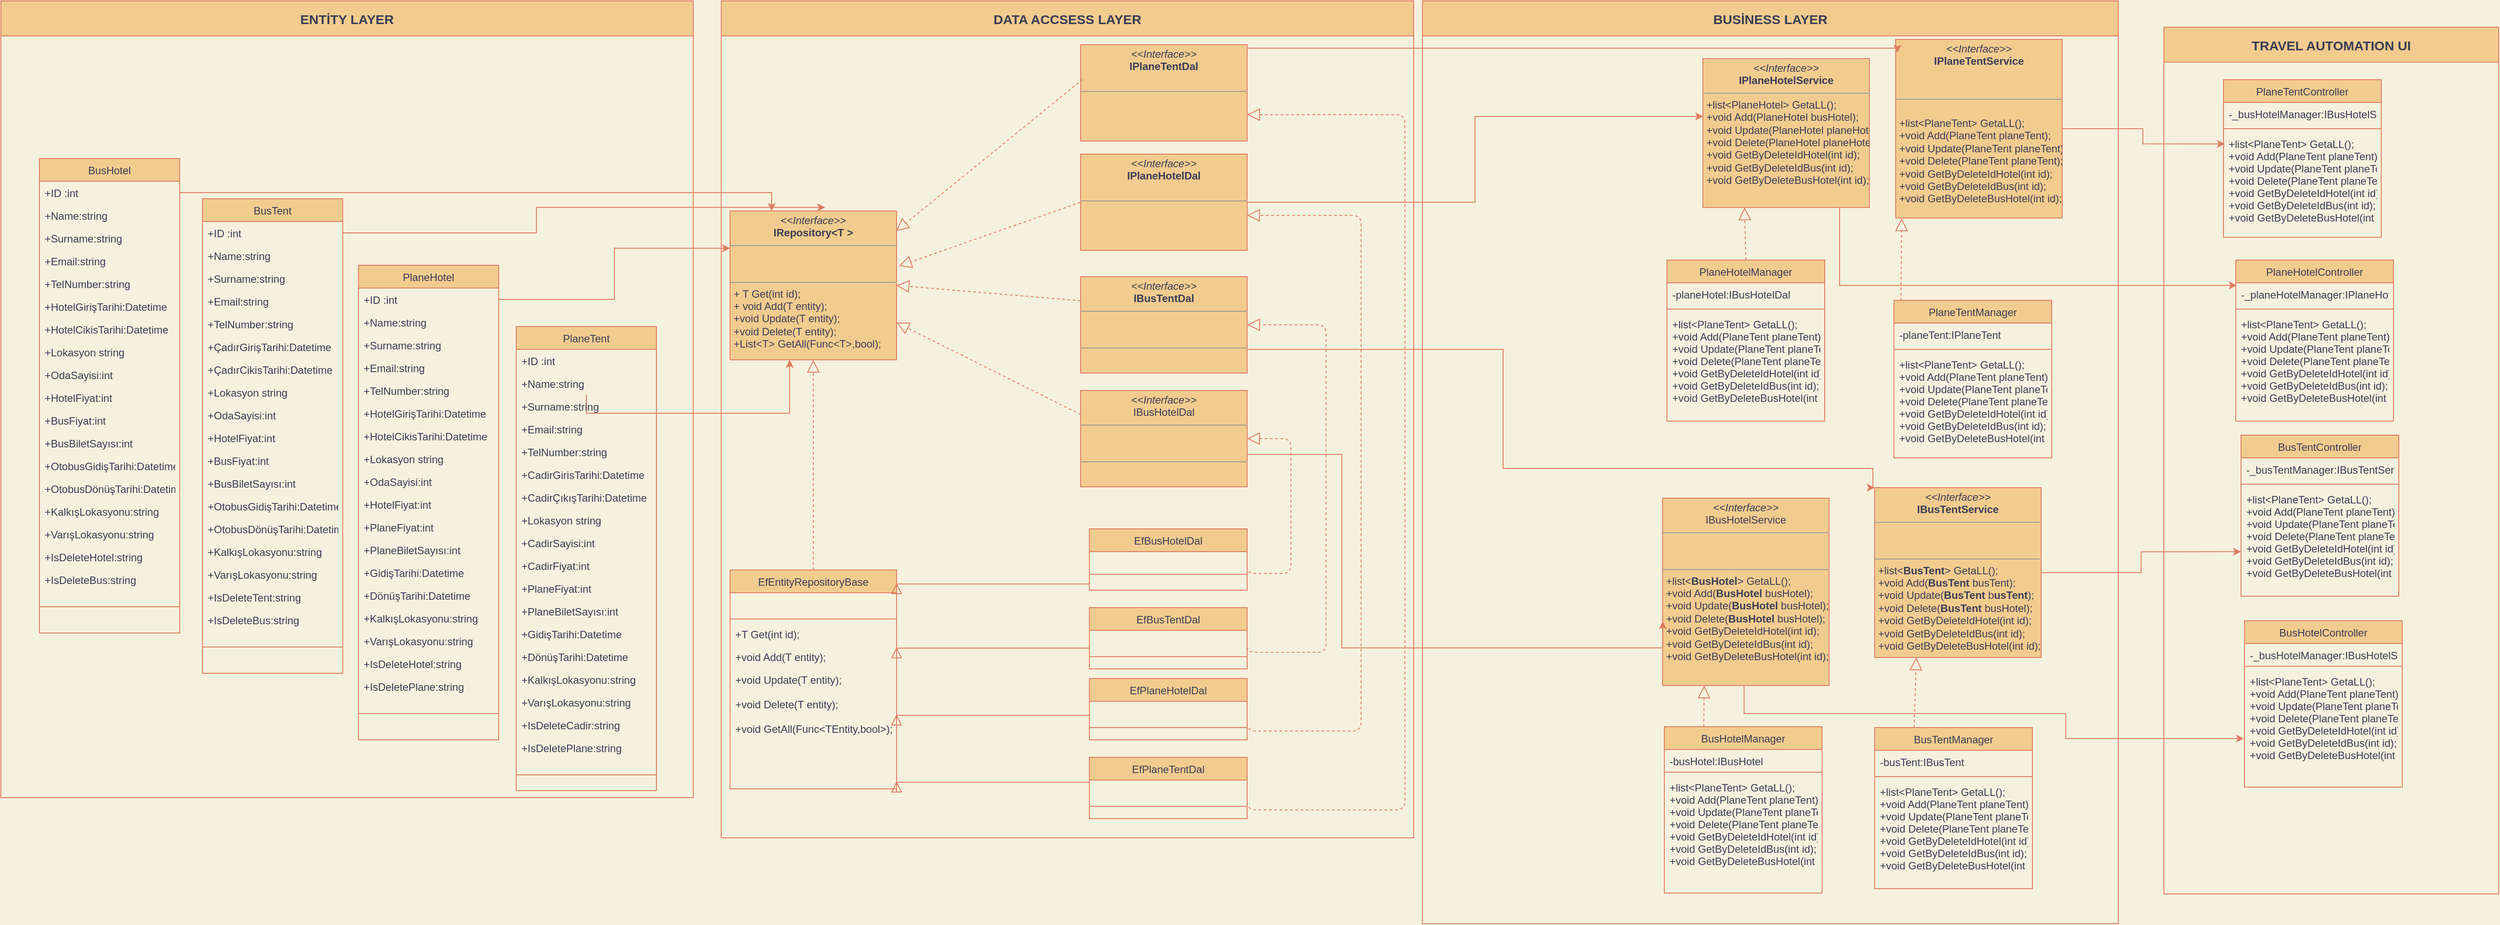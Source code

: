 <mxfile version="18.0.6" type="device"><diagram id="C5RBs43oDa-KdzZeNtuy" name="Page-1"><mxGraphModel dx="2462" dy="1265" grid="1" gridSize="2" guides="1" tooltips="1" connect="1" arrows="1" fold="1" page="0" pageScale="1" pageWidth="827" pageHeight="1169" background="#F4F1DE" math="0" shadow="0"><root><mxCell id="WIyWlLk6GJQsqaUBKTNV-0"/><mxCell id="WIyWlLk6GJQsqaUBKTNV-1" parent="WIyWlLk6GJQsqaUBKTNV-0"/><mxCell id="qZ5Re1iCo3V28O0JgDRw-319" value="DATA ACCSESS LAYER" style="swimlane;startSize=40;horizontal=1;containerType=tree;newEdgeStyle={&quot;edgeStyle&quot;:&quot;elbowEdgeStyle&quot;,&quot;startArrow&quot;:&quot;none&quot;,&quot;endArrow&quot;:&quot;none&quot;};rounded=0;sketch=0;fontColor=#393C56;strokeColor=#E07A5F;fillColor=#F2CC8F;direction=east;fontSize=15;" parent="WIyWlLk6GJQsqaUBKTNV-1" vertex="1"><mxGeometry x="24" y="-6" width="790" height="956" as="geometry"/></mxCell><mxCell id="qZ5Re1iCo3V28O0JgDRw-221" value="&lt;p style=&quot;margin:0px;margin-top:4px;text-align:center;&quot;&gt;&lt;i&gt;&amp;lt;&amp;lt;Interface&amp;gt;&amp;gt;&lt;/i&gt;&lt;br&gt;&lt;b&gt;IRepository&amp;lt;T &amp;gt;&lt;/b&gt;&lt;/p&gt;&lt;hr size=&quot;1&quot;&gt;&lt;p style=&quot;margin:0px;margin-left:4px;&quot;&gt;&lt;br&gt;&lt;br&gt;&lt;/p&gt;&lt;hr size=&quot;1&quot;&gt;&lt;p style=&quot;margin:0px;margin-left:4px;&quot;&gt;+ T Get(int id);&lt;br&gt;+ void Add(T entity);&lt;/p&gt;&lt;p style=&quot;margin:0px;margin-left:4px;&quot;&gt;+void Update(T entity);&lt;/p&gt;&lt;p style=&quot;margin:0px;margin-left:4px;&quot;&gt;+void Delete(T entity);&lt;/p&gt;&lt;p style=&quot;margin:0px;margin-left:4px;&quot;&gt;+List&amp;lt;T&amp;gt; GetAll(Func&amp;lt;T&amp;gt;,bool);&lt;/p&gt;" style="verticalAlign=top;align=left;overflow=fill;fontSize=12;fontFamily=Helvetica;html=1;rounded=0;sketch=0;fontColor=#393C56;strokeColor=#E07A5F;fillColor=#F2CC8F;" parent="qZ5Re1iCo3V28O0JgDRw-319" vertex="1"><mxGeometry x="10" y="240" width="190" height="170" as="geometry"/></mxCell><mxCell id="qZ5Re1iCo3V28O0JgDRw-226" value="EfEntityRepositoryBase" style="swimlane;fontStyle=0;align=center;verticalAlign=top;childLayout=stackLayout;horizontal=1;startSize=26;horizontalStack=0;resizeParent=1;resizeLast=0;collapsible=1;marginBottom=0;rounded=0;shadow=0;strokeWidth=1;fillColor=#F2CC8F;strokeColor=#E07A5F;fontColor=#393C56;" parent="qZ5Re1iCo3V28O0JgDRw-319" vertex="1"><mxGeometry x="10" y="650" width="190" height="250" as="geometry"><mxRectangle x="550" y="140" width="160" height="26" as="alternateBounds"/></mxGeometry></mxCell><mxCell id="qZ5Re1iCo3V28O0JgDRw-227" value=" " style="text;align=left;verticalAlign=top;spacingLeft=4;spacingRight=4;overflow=hidden;rotatable=0;points=[[0,0.5],[1,0.5]];portConstraint=eastwest;fontColor=#393C56;" parent="qZ5Re1iCo3V28O0JgDRw-226" vertex="1"><mxGeometry y="26" width="190" height="26" as="geometry"/></mxCell><mxCell id="qZ5Re1iCo3V28O0JgDRw-232" value="" style="line;html=1;strokeWidth=1;align=left;verticalAlign=middle;spacingTop=-1;spacingLeft=3;spacingRight=3;rotatable=0;labelPosition=right;points=[];portConstraint=eastwest;fillColor=#F2CC8F;strokeColor=#E07A5F;fontColor=#393C56;labelBackgroundColor=#F4F1DE;" parent="qZ5Re1iCo3V28O0JgDRw-226" vertex="1"><mxGeometry y="52" width="190" height="8" as="geometry"/></mxCell><mxCell id="qZ5Re1iCo3V28O0JgDRw-233" value="+T Get(int id);" style="text;align=left;verticalAlign=top;spacingLeft=4;spacingRight=4;overflow=hidden;rotatable=0;points=[[0,0.5],[1,0.5]];portConstraint=eastwest;fontColor=#393C56;" parent="qZ5Re1iCo3V28O0JgDRw-226" vertex="1"><mxGeometry y="60" width="190" height="26" as="geometry"/></mxCell><mxCell id="qZ5Re1iCo3V28O0JgDRw-234" value="+void Add(T entity);" style="text;align=left;verticalAlign=top;spacingLeft=4;spacingRight=4;overflow=hidden;rotatable=0;points=[[0,0.5],[1,0.5]];portConstraint=eastwest;fontColor=#393C56;" parent="qZ5Re1iCo3V28O0JgDRw-226" vertex="1"><mxGeometry y="86" width="190" height="26" as="geometry"/></mxCell><mxCell id="qZ5Re1iCo3V28O0JgDRw-235" value="+void Update(T entity);" style="text;align=left;verticalAlign=top;spacingLeft=4;spacingRight=4;overflow=hidden;rotatable=0;points=[[0,0.5],[1,0.5]];portConstraint=eastwest;fontColor=#393C56;" parent="qZ5Re1iCo3V28O0JgDRw-226" vertex="1"><mxGeometry y="112" width="190" height="28" as="geometry"/></mxCell><mxCell id="qZ5Re1iCo3V28O0JgDRw-236" value="+void Delete(T entity);" style="text;align=left;verticalAlign=top;spacingLeft=4;spacingRight=4;overflow=hidden;rotatable=0;points=[[0,0.5],[1,0.5]];portConstraint=eastwest;fontColor=#393C56;" parent="qZ5Re1iCo3V28O0JgDRw-226" vertex="1"><mxGeometry y="140" width="190" height="28" as="geometry"/></mxCell><mxCell id="qZ5Re1iCo3V28O0JgDRw-244" value="+void GetAll(Func&lt;TEntity,bool&gt;);" style="text;align=left;verticalAlign=top;spacingLeft=4;spacingRight=4;overflow=hidden;rotatable=0;points=[[0,0.5],[1,0.5]];portConstraint=eastwest;fontColor=#393C56;" parent="qZ5Re1iCo3V28O0JgDRw-226" vertex="1"><mxGeometry y="168" width="190" height="28" as="geometry"/></mxCell><mxCell id="qZ5Re1iCo3V28O0JgDRw-250" value="&lt;p style=&quot;margin:0px;margin-top:4px;text-align:center;&quot;&gt;&lt;i&gt;&amp;lt;&amp;lt;Interface&amp;gt;&amp;gt;&lt;/i&gt;&lt;br&gt;IBusHotelDal&lt;br&gt;&lt;/p&gt;&lt;hr size=&quot;1&quot;&gt;&lt;p style=&quot;margin:0px;margin-left:4px;&quot;&gt;&lt;br&gt;&lt;br&gt;&lt;/p&gt;&lt;hr size=&quot;1&quot;&gt;&lt;p style=&quot;margin:0px;margin-left:4px;&quot;&gt;&lt;br&gt;&lt;/p&gt;" style="verticalAlign=top;align=left;overflow=fill;fontSize=12;fontFamily=Helvetica;html=1;rounded=0;sketch=0;fontColor=#393C56;strokeColor=#E07A5F;fillColor=#F2CC8F;" parent="qZ5Re1iCo3V28O0JgDRw-319" vertex="1"><mxGeometry x="410" y="445" width="190" height="110" as="geometry"/></mxCell><mxCell id="qZ5Re1iCo3V28O0JgDRw-251" value="&lt;p style=&quot;margin:0px;margin-top:4px;text-align:center;&quot;&gt;&lt;i&gt;&amp;lt;&amp;lt;Interface&amp;gt;&amp;gt;&lt;/i&gt;&lt;br&gt;&lt;/p&gt;&lt;div style=&quot;text-align: center;&quot;&gt;&lt;span style=&quot;background-color: initial;&quot;&gt;&lt;b&gt;IPlaneTentDal&lt;/b&gt;&lt;/span&gt;&lt;/div&gt;&lt;p style=&quot;margin:0px;margin-left:4px;&quot;&gt;&lt;br&gt;&lt;/p&gt;&lt;hr size=&quot;1&quot;&gt;&lt;p style=&quot;margin:0px;margin-left:4px;&quot;&gt;&lt;br&gt;&lt;/p&gt;" style="verticalAlign=top;align=left;overflow=fill;fontSize=12;fontFamily=Helvetica;html=1;rounded=0;sketch=0;fontColor=#393C56;strokeColor=#E07A5F;fillColor=#F2CC8F;" parent="qZ5Re1iCo3V28O0JgDRw-319" vertex="1"><mxGeometry x="410" y="50" width="190" height="110" as="geometry"/></mxCell><mxCell id="qZ5Re1iCo3V28O0JgDRw-252" value="&lt;p style=&quot;margin:0px;margin-top:4px;text-align:center;&quot;&gt;&lt;i&gt;&amp;lt;&amp;lt;Interface&amp;gt;&amp;gt;&lt;/i&gt;&lt;br&gt;&lt;b&gt;IBusTentDal&lt;/b&gt;&lt;br&gt;&lt;/p&gt;&lt;hr size=&quot;1&quot;&gt;&lt;p style=&quot;margin:0px;margin-left:4px;&quot;&gt;&lt;br&gt;&lt;br&gt;&lt;/p&gt;&lt;hr size=&quot;1&quot;&gt;&lt;p style=&quot;margin:0px;margin-left:4px;&quot;&gt;&lt;br&gt;&lt;/p&gt;" style="verticalAlign=top;align=left;overflow=fill;fontSize=12;fontFamily=Helvetica;html=1;rounded=0;sketch=0;fontColor=#393C56;strokeColor=#E07A5F;fillColor=#F2CC8F;" parent="qZ5Re1iCo3V28O0JgDRw-319" vertex="1"><mxGeometry x="410" y="315" width="190" height="110" as="geometry"/></mxCell><mxCell id="qZ5Re1iCo3V28O0JgDRw-253" value="&lt;p style=&quot;margin:0px;margin-top:4px;text-align:center;&quot;&gt;&lt;i&gt;&amp;lt;&amp;lt;Interface&amp;gt;&amp;gt;&lt;/i&gt;&lt;br&gt;&lt;/p&gt;&lt;div style=&quot;text-align: center;&quot;&gt;&lt;span style=&quot;background-color: initial;&quot;&gt;&lt;b&gt;IPlaneHotelDal&lt;/b&gt;&lt;/span&gt;&lt;/div&gt;&lt;p style=&quot;margin:0px;margin-left:4px;&quot;&gt;&lt;br&gt;&lt;/p&gt;&lt;hr size=&quot;1&quot;&gt;&lt;p style=&quot;margin:0px;margin-left:4px;&quot;&gt;&lt;br&gt;&lt;/p&gt;" style="verticalAlign=top;align=left;overflow=fill;fontSize=12;fontFamily=Helvetica;html=1;rounded=0;sketch=0;fontColor=#393C56;strokeColor=#E07A5F;fillColor=#F2CC8F;" parent="qZ5Re1iCo3V28O0JgDRw-319" vertex="1"><mxGeometry x="410" y="175" width="190" height="110" as="geometry"/></mxCell><mxCell id="qZ5Re1iCo3V28O0JgDRw-254" value="" style="endArrow=block;dashed=1;endFill=0;endSize=12;html=1;rounded=1;sketch=0;fontColor=#393C56;strokeColor=#E07A5F;fillColor=#F2CC8F;entryX=1;entryY=0.75;entryDx=0;entryDy=0;exitX=0;exitY=0.25;exitDx=0;exitDy=0;labelBackgroundColor=#F4F1DE;" parent="qZ5Re1iCo3V28O0JgDRw-319" source="qZ5Re1iCo3V28O0JgDRw-250" target="qZ5Re1iCo3V28O0JgDRw-221" edge="1"><mxGeometry width="160" relative="1" as="geometry"><mxPoint x="690" y="355" as="sourcePoint"/><mxPoint x="680" y="315" as="targetPoint"/></mxGeometry></mxCell><mxCell id="qZ5Re1iCo3V28O0JgDRw-255" value="" style="endArrow=block;dashed=1;endFill=0;endSize=12;html=1;rounded=1;sketch=0;fontColor=#393C56;strokeColor=#E07A5F;fillColor=#F2CC8F;entryX=1.015;entryY=0.37;entryDx=0;entryDy=0;entryPerimeter=0;exitX=0;exitY=0.5;exitDx=0;exitDy=0;labelBackgroundColor=#F4F1DE;" parent="qZ5Re1iCo3V28O0JgDRw-319" source="qZ5Re1iCo3V28O0JgDRw-253" target="qZ5Re1iCo3V28O0JgDRw-221" edge="1"><mxGeometry width="160" relative="1" as="geometry"><mxPoint x="290" y="185" as="sourcePoint"/><mxPoint x="1180" y="265" as="targetPoint"/><Array as="points"/></mxGeometry></mxCell><mxCell id="qZ5Re1iCo3V28O0JgDRw-256" value="" style="endArrow=block;dashed=1;endFill=0;endSize=12;html=1;rounded=1;sketch=0;fontColor=#393C56;strokeColor=#E07A5F;fillColor=#F2CC8F;entryX=0.998;entryY=0.134;entryDx=0;entryDy=0;entryPerimeter=0;exitX=0.011;exitY=0.362;exitDx=0;exitDy=0;exitPerimeter=0;labelBackgroundColor=#F4F1DE;" parent="qZ5Re1iCo3V28O0JgDRw-319" source="qZ5Re1iCo3V28O0JgDRw-251" target="qZ5Re1iCo3V28O0JgDRw-221" edge="1"><mxGeometry width="160" relative="1" as="geometry"><mxPoint x="410.0" y="100" as="sourcePoint"/><mxPoint x="1090" y="285" as="targetPoint"/><Array as="points"/></mxGeometry></mxCell><mxCell id="qZ5Re1iCo3V28O0JgDRw-257" value="" style="endArrow=block;dashed=1;endFill=0;endSize=12;html=1;rounded=1;sketch=0;fontColor=#393C56;strokeColor=#E07A5F;fillColor=#F2CC8F;exitX=0;exitY=0.25;exitDx=0;exitDy=0;entryX=1;entryY=0.5;entryDx=0;entryDy=0;labelBackgroundColor=#F4F1DE;" parent="qZ5Re1iCo3V28O0JgDRw-319" source="qZ5Re1iCo3V28O0JgDRw-252" target="qZ5Re1iCo3V28O0JgDRw-221" edge="1"><mxGeometry width="160" relative="1" as="geometry"><mxPoint x="1247.42" y="342.45" as="sourcePoint"/><mxPoint x="920" y="215" as="targetPoint"/><Array as="points"/></mxGeometry></mxCell><mxCell id="qZ5Re1iCo3V28O0JgDRw-258" value="EfBusHotelDal" style="swimlane;fontStyle=0;align=center;verticalAlign=top;childLayout=stackLayout;horizontal=1;startSize=26;horizontalStack=0;resizeParent=1;resizeLast=0;collapsible=1;marginBottom=0;rounded=0;shadow=0;strokeWidth=1;fillColor=#F2CC8F;strokeColor=#E07A5F;fontColor=#393C56;" parent="qZ5Re1iCo3V28O0JgDRw-319" vertex="1"><mxGeometry x="420" y="603" width="180" height="70" as="geometry"><mxRectangle x="340" y="380" width="170" height="26" as="alternateBounds"/></mxGeometry></mxCell><mxCell id="qZ5Re1iCo3V28O0JgDRw-259" value=" " style="text;align=left;verticalAlign=top;spacingLeft=4;spacingRight=4;overflow=hidden;rotatable=0;points=[[0,0.5],[1,0.5]];portConstraint=eastwest;fontColor=#393C56;" parent="qZ5Re1iCo3V28O0JgDRw-258" vertex="1"><mxGeometry y="26" width="180" height="22" as="geometry"/></mxCell><mxCell id="qZ5Re1iCo3V28O0JgDRw-260" value="" style="line;html=1;strokeWidth=1;align=left;verticalAlign=middle;spacingTop=-1;spacingLeft=3;spacingRight=3;rotatable=0;labelPosition=right;points=[];portConstraint=eastwest;fillColor=#F2CC8F;strokeColor=#E07A5F;fontColor=#393C56;labelBackgroundColor=#F4F1DE;" parent="qZ5Re1iCo3V28O0JgDRw-258" vertex="1"><mxGeometry y="48" width="180" height="8" as="geometry"/></mxCell><mxCell id="qZ5Re1iCo3V28O0JgDRw-261" value="EfBusTentDal" style="swimlane;fontStyle=0;align=center;verticalAlign=top;childLayout=stackLayout;horizontal=1;startSize=26;horizontalStack=0;resizeParent=1;resizeLast=0;collapsible=1;marginBottom=0;rounded=0;shadow=0;strokeWidth=1;fillColor=#F2CC8F;strokeColor=#E07A5F;fontColor=#393C56;" parent="qZ5Re1iCo3V28O0JgDRw-319" vertex="1"><mxGeometry x="420" y="693" width="180" height="70" as="geometry"><mxRectangle x="340" y="380" width="170" height="26" as="alternateBounds"/></mxGeometry></mxCell><mxCell id="qZ5Re1iCo3V28O0JgDRw-262" value=" " style="text;align=left;verticalAlign=top;spacingLeft=4;spacingRight=4;overflow=hidden;rotatable=0;points=[[0,0.5],[1,0.5]];portConstraint=eastwest;fontColor=#393C56;" parent="qZ5Re1iCo3V28O0JgDRw-261" vertex="1"><mxGeometry y="26" width="180" height="26" as="geometry"/></mxCell><mxCell id="qZ5Re1iCo3V28O0JgDRw-263" value="" style="line;html=1;strokeWidth=1;align=left;verticalAlign=middle;spacingTop=-1;spacingLeft=3;spacingRight=3;rotatable=0;labelPosition=right;points=[];portConstraint=eastwest;fillColor=#F2CC8F;strokeColor=#E07A5F;fontColor=#393C56;labelBackgroundColor=#F4F1DE;" parent="qZ5Re1iCo3V28O0JgDRw-261" vertex="1"><mxGeometry y="52" width="180" height="8" as="geometry"/></mxCell><mxCell id="qZ5Re1iCo3V28O0JgDRw-264" value="EfPlaneHotelDal" style="swimlane;fontStyle=0;align=center;verticalAlign=top;childLayout=stackLayout;horizontal=1;startSize=26;horizontalStack=0;resizeParent=1;resizeLast=0;collapsible=1;marginBottom=0;rounded=0;shadow=0;strokeWidth=1;fillColor=#F2CC8F;strokeColor=#E07A5F;fontColor=#393C56;" parent="qZ5Re1iCo3V28O0JgDRw-319" vertex="1"><mxGeometry x="420" y="774" width="180" height="70" as="geometry"><mxRectangle x="340" y="380" width="170" height="26" as="alternateBounds"/></mxGeometry></mxCell><mxCell id="qZ5Re1iCo3V28O0JgDRw-265" value=" " style="text;align=left;verticalAlign=top;spacingLeft=4;spacingRight=4;overflow=hidden;rotatable=0;points=[[0,0.5],[1,0.5]];portConstraint=eastwest;fontColor=#393C56;" parent="qZ5Re1iCo3V28O0JgDRw-264" vertex="1"><mxGeometry y="26" width="180" height="26" as="geometry"/></mxCell><mxCell id="qZ5Re1iCo3V28O0JgDRw-266" value="" style="line;html=1;strokeWidth=1;align=left;verticalAlign=middle;spacingTop=-1;spacingLeft=3;spacingRight=3;rotatable=0;labelPosition=right;points=[];portConstraint=eastwest;fillColor=#F2CC8F;strokeColor=#E07A5F;fontColor=#393C56;labelBackgroundColor=#F4F1DE;" parent="qZ5Re1iCo3V28O0JgDRw-264" vertex="1"><mxGeometry y="52" width="180" height="8" as="geometry"/></mxCell><mxCell id="qZ5Re1iCo3V28O0JgDRw-267" value="EfPlaneTentDal" style="swimlane;fontStyle=0;align=center;verticalAlign=top;childLayout=stackLayout;horizontal=1;startSize=26;horizontalStack=0;resizeParent=1;resizeLast=0;collapsible=1;marginBottom=0;rounded=0;shadow=0;strokeWidth=1;fillColor=#F2CC8F;strokeColor=#E07A5F;fontColor=#393C56;" parent="qZ5Re1iCo3V28O0JgDRw-319" vertex="1"><mxGeometry x="420" y="864" width="180" height="70" as="geometry"><mxRectangle x="340" y="380" width="170" height="26" as="alternateBounds"/></mxGeometry></mxCell><mxCell id="qZ5Re1iCo3V28O0JgDRw-268" value=" " style="text;align=left;verticalAlign=top;spacingLeft=4;spacingRight=4;overflow=hidden;rotatable=0;points=[[0,0.5],[1,0.5]];portConstraint=eastwest;fontColor=#393C56;" parent="qZ5Re1iCo3V28O0JgDRw-267" vertex="1"><mxGeometry y="26" width="180" height="26" as="geometry"/></mxCell><mxCell id="qZ5Re1iCo3V28O0JgDRw-269" value="" style="line;html=1;strokeWidth=1;align=left;verticalAlign=middle;spacingTop=-1;spacingLeft=3;spacingRight=3;rotatable=0;labelPosition=right;points=[];portConstraint=eastwest;fillColor=#F2CC8F;strokeColor=#E07A5F;fontColor=#393C56;labelBackgroundColor=#F4F1DE;" parent="qZ5Re1iCo3V28O0JgDRw-267" vertex="1"><mxGeometry y="52" width="180" height="8" as="geometry"/></mxCell><mxCell id="qZ5Re1iCo3V28O0JgDRw-270" value="" style="endArrow=block;dashed=1;endFill=0;endSize=12;html=1;rounded=1;sketch=0;fontColor=#393C56;strokeColor=#E07A5F;fillColor=#F2CC8F;entryX=0.5;entryY=1;entryDx=0;entryDy=0;exitX=0.5;exitY=0;exitDx=0;exitDy=0;labelBackgroundColor=#F4F1DE;" parent="qZ5Re1iCo3V28O0JgDRw-319" source="qZ5Re1iCo3V28O0JgDRw-226" target="qZ5Re1iCo3V28O0JgDRw-221" edge="1"><mxGeometry width="160" relative="1" as="geometry"><mxPoint x="760" y="425" as="sourcePoint"/><mxPoint x="920" y="425" as="targetPoint"/></mxGeometry></mxCell><mxCell id="qZ5Re1iCo3V28O0JgDRw-280" value="" style="endArrow=block;dashed=1;endFill=0;endSize=12;html=1;rounded=1;sketch=0;fontColor=#393C56;strokeColor=#E07A5F;fillColor=#F2CC8F;entryX=1;entryY=0.5;entryDx=0;entryDy=0;exitX=1;exitY=0.5;exitDx=0;exitDy=0;edgeStyle=orthogonalEdgeStyle;labelBackgroundColor=#F4F1DE;" parent="qZ5Re1iCo3V28O0JgDRw-319" source="qZ5Re1iCo3V28O0JgDRw-259" target="qZ5Re1iCo3V28O0JgDRw-250" edge="1"><mxGeometry width="160" relative="1" as="geometry"><mxPoint x="807" y="415" as="sourcePoint"/><mxPoint x="967" y="415" as="targetPoint"/><Array as="points"><mxPoint x="650" y="654"/><mxPoint x="650" y="500"/></Array></mxGeometry></mxCell><mxCell id="qZ5Re1iCo3V28O0JgDRw-282" value="" style="endArrow=block;dashed=1;endFill=0;endSize=12;html=1;rounded=1;sketch=0;fontColor=#393C56;strokeColor=#E07A5F;fillColor=#F2CC8F;exitX=1;exitY=0.5;exitDx=0;exitDy=0;edgeStyle=orthogonalEdgeStyle;entryX=1;entryY=0.5;entryDx=0;entryDy=0;labelBackgroundColor=#F4F1DE;" parent="qZ5Re1iCo3V28O0JgDRw-319" source="qZ5Re1iCo3V28O0JgDRw-262" target="qZ5Re1iCo3V28O0JgDRw-252" edge="1"><mxGeometry width="160" relative="1" as="geometry"><mxPoint x="710" y="727" as="sourcePoint"/><mxPoint x="725" y="573" as="targetPoint"/><Array as="points"><mxPoint x="690" y="744"/><mxPoint x="690" y="370"/></Array></mxGeometry></mxCell><mxCell id="qZ5Re1iCo3V28O0JgDRw-283" value="" style="endArrow=block;dashed=1;endFill=0;endSize=12;html=1;rounded=1;sketch=0;fontColor=#393C56;strokeColor=#E07A5F;fillColor=#F2CC8F;entryX=1;entryY=0.636;entryDx=0;entryDy=0;exitX=1;exitY=0.5;exitDx=0;exitDy=0;edgeStyle=orthogonalEdgeStyle;entryPerimeter=0;labelBackgroundColor=#F4F1DE;" parent="qZ5Re1iCo3V28O0JgDRw-319" source="qZ5Re1iCo3V28O0JgDRw-265" target="qZ5Re1iCo3V28O0JgDRw-253" edge="1"><mxGeometry width="160" relative="1" as="geometry"><mxPoint x="730" y="545" as="sourcePoint"/><mxPoint x="745" y="391.0" as="targetPoint"/><Array as="points"><mxPoint x="730" y="834"/><mxPoint x="730" y="245"/></Array></mxGeometry></mxCell><mxCell id="qZ5Re1iCo3V28O0JgDRw-284" value="" style="endArrow=block;dashed=1;endFill=0;endSize=12;html=1;rounded=1;sketch=0;fontColor=#393C56;strokeColor=#E07A5F;fillColor=#F2CC8F;exitX=1;exitY=0.5;exitDx=0;exitDy=0;edgeStyle=orthogonalEdgeStyle;entryX=1;entryY=0.727;entryDx=0;entryDy=0;entryPerimeter=0;labelBackgroundColor=#F4F1DE;" parent="qZ5Re1iCo3V28O0JgDRw-319" source="qZ5Re1iCo3V28O0JgDRw-268" target="qZ5Re1iCo3V28O0JgDRw-251" edge="1"><mxGeometry width="160" relative="1" as="geometry"><mxPoint x="780" y="445" as="sourcePoint"/><mxPoint x="590" y="119" as="targetPoint"/><Array as="points"><mxPoint x="600" y="924"/><mxPoint x="780" y="924"/><mxPoint x="780" y="130"/></Array></mxGeometry></mxCell><mxCell id="qZ5Re1iCo3V28O0JgDRw-288" value="" style="endArrow=block;endSize=10;endFill=0;shadow=0;strokeWidth=1;rounded=0;edgeStyle=elbowEdgeStyle;elbow=vertical;strokeColor=#E07A5F;fontColor=#393C56;labelBackgroundColor=#F4F1DE;exitX=0;exitY=0.75;exitDx=0;exitDy=0;entryX=1;entryY=0.5;entryDx=0;entryDy=0;" parent="qZ5Re1iCo3V28O0JgDRw-319" edge="1"><mxGeometry width="160" relative="1" as="geometry"><mxPoint x="420" y="818.5" as="sourcePoint"/><mxPoint x="200" y="815.0" as="targetPoint"/><Array as="points"><mxPoint x="310" y="816"/></Array></mxGeometry></mxCell><mxCell id="qZ5Re1iCo3V28O0JgDRw-291" value="" style="endArrow=block;endSize=10;endFill=0;shadow=0;strokeWidth=1;rounded=0;edgeStyle=elbowEdgeStyle;elbow=vertical;strokeColor=#E07A5F;fontColor=#393C56;labelBackgroundColor=#F4F1DE;exitX=0;exitY=0.75;exitDx=0;exitDy=0;entryX=1;entryY=0.5;entryDx=0;entryDy=0;" parent="qZ5Re1iCo3V28O0JgDRw-319" edge="1"><mxGeometry width="160" relative="1" as="geometry"><mxPoint x="420" y="668.5" as="sourcePoint"/><mxPoint x="200" y="665.0" as="targetPoint"/><Array as="points"><mxPoint x="310" y="666.0"/></Array></mxGeometry></mxCell><mxCell id="qZ5Re1iCo3V28O0JgDRw-292" value="" style="endArrow=block;endSize=10;endFill=0;shadow=0;strokeWidth=1;rounded=0;edgeStyle=elbowEdgeStyle;elbow=vertical;strokeColor=#E07A5F;fontColor=#393C56;labelBackgroundColor=#F4F1DE;exitX=0;exitY=0.75;exitDx=0;exitDy=0;entryX=1;entryY=0.5;entryDx=0;entryDy=0;" parent="qZ5Re1iCo3V28O0JgDRw-319" edge="1"><mxGeometry width="160" relative="1" as="geometry"><mxPoint x="420" y="741.75" as="sourcePoint"/><mxPoint x="200" y="738.25" as="targetPoint"/><Array as="points"><mxPoint x="310" y="739.25"/></Array></mxGeometry></mxCell><mxCell id="qZ5Re1iCo3V28O0JgDRw-293" value="" style="endArrow=block;endSize=10;endFill=0;shadow=0;strokeWidth=1;rounded=0;edgeStyle=elbowEdgeStyle;elbow=vertical;strokeColor=#E07A5F;fontColor=#393C56;labelBackgroundColor=#F4F1DE;exitX=0;exitY=0.75;exitDx=0;exitDy=0;entryX=1;entryY=0.5;entryDx=0;entryDy=0;" parent="qZ5Re1iCo3V28O0JgDRw-319" edge="1"><mxGeometry width="160" relative="1" as="geometry"><mxPoint x="420" y="895" as="sourcePoint"/><mxPoint x="200" y="891.5" as="targetPoint"/><Array as="points"><mxPoint x="310" y="892.5"/></Array></mxGeometry></mxCell><mxCell id="9QKLdCGeC4jz9au3qX3p-24" value="" style="edgeStyle=orthogonalEdgeStyle;rounded=0;orthogonalLoop=1;jettySize=auto;html=1;labelBackgroundColor=#F4F1DE;strokeColor=#E07A5F;fontColor=#393C56;" parent="WIyWlLk6GJQsqaUBKTNV-1" source="9QKLdCGeC4jz9au3qX3p-2" target="qZ5Re1iCo3V28O0JgDRw-221" edge="1"><mxGeometry relative="1" as="geometry"><Array as="points"><mxPoint x="102" y="465"/></Array></mxGeometry></mxCell><mxCell id="9QKLdCGeC4jz9au3qX3p-25" style="edgeStyle=orthogonalEdgeStyle;rounded=0;orthogonalLoop=1;jettySize=auto;html=1;entryX=0;entryY=0.25;entryDx=0;entryDy=0;labelBackgroundColor=#F4F1DE;strokeColor=#E07A5F;fontColor=#393C56;" parent="WIyWlLk6GJQsqaUBKTNV-1" source="qZ5Re1iCo3V28O0JgDRw-371" target="qZ5Re1iCo3V28O0JgDRw-221" edge="1"><mxGeometry relative="1" as="geometry"><mxPoint x="32.0" y="280" as="targetPoint"/></mxGeometry></mxCell><mxCell id="9QKLdCGeC4jz9au3qX3p-26" style="edgeStyle=orthogonalEdgeStyle;rounded=0;orthogonalLoop=1;jettySize=auto;html=1;entryX=0.571;entryY=-0.024;entryDx=0;entryDy=0;entryPerimeter=0;labelBackgroundColor=#F4F1DE;strokeColor=#E07A5F;fontColor=#393C56;" parent="WIyWlLk6GJQsqaUBKTNV-1" source="qZ5Re1iCo3V28O0JgDRw-351" target="qZ5Re1iCo3V28O0JgDRw-221" edge="1"><mxGeometry relative="1" as="geometry"/></mxCell><mxCell id="9QKLdCGeC4jz9au3qX3p-27" style="edgeStyle=orthogonalEdgeStyle;rounded=0;orthogonalLoop=1;jettySize=auto;html=1;entryX=0.25;entryY=0;entryDx=0;entryDy=0;labelBackgroundColor=#F4F1DE;strokeColor=#E07A5F;fontColor=#393C56;" parent="WIyWlLk6GJQsqaUBKTNV-1" source="qZ5Re1iCo3V28O0JgDRw-329" target="qZ5Re1iCo3V28O0JgDRw-221" edge="1"><mxGeometry relative="1" as="geometry"/></mxCell><mxCell id="9QKLdCGeC4jz9au3qX3p-37" value="ENTİTY LAYER" style="swimlane;startSize=40;horizontal=1;containerType=tree;newEdgeStyle={&quot;edgeStyle&quot;:&quot;elbowEdgeStyle&quot;,&quot;startArrow&quot;:&quot;none&quot;,&quot;endArrow&quot;:&quot;none&quot;};rounded=0;sketch=0;fontColor=#393C56;strokeColor=#E07A5F;fillColor=#F2CC8F;direction=east;fontSize=15;" parent="WIyWlLk6GJQsqaUBKTNV-1" vertex="1"><mxGeometry x="-798" y="-6" width="790" height="910" as="geometry"/></mxCell><mxCell id="qZ5Re1iCo3V28O0JgDRw-328" value="BusHotel" style="swimlane;fontStyle=0;align=center;verticalAlign=top;childLayout=stackLayout;horizontal=1;startSize=26;horizontalStack=0;resizeParent=1;resizeLast=0;collapsible=1;marginBottom=0;rounded=0;shadow=0;strokeWidth=1;fillColor=#F2CC8F;strokeColor=#E07A5F;fontColor=#393C56;" parent="9QKLdCGeC4jz9au3qX3p-37" vertex="1"><mxGeometry x="44" y="180" width="160" height="542" as="geometry"><mxRectangle x="550" y="140" width="160" height="26" as="alternateBounds"/></mxGeometry></mxCell><mxCell id="qZ5Re1iCo3V28O0JgDRw-329" value="+ID :int" style="text;align=left;verticalAlign=top;spacingLeft=4;spacingRight=4;overflow=hidden;rotatable=0;points=[[0,0.5],[1,0.5]];portConstraint=eastwest;fontColor=#393C56;" parent="qZ5Re1iCo3V28O0JgDRw-328" vertex="1"><mxGeometry y="26" width="160" height="26" as="geometry"/></mxCell><mxCell id="qZ5Re1iCo3V28O0JgDRw-330" value="+Name:string" style="text;align=left;verticalAlign=top;spacingLeft=4;spacingRight=4;overflow=hidden;rotatable=0;points=[[0,0.5],[1,0.5]];portConstraint=eastwest;rounded=0;shadow=0;html=0;fontColor=#393C56;" parent="qZ5Re1iCo3V28O0JgDRw-328" vertex="1"><mxGeometry y="52" width="160" height="26" as="geometry"/></mxCell><mxCell id="qZ5Re1iCo3V28O0JgDRw-331" value="+Surname:string    " style="text;align=left;verticalAlign=top;spacingLeft=4;spacingRight=4;overflow=hidden;rotatable=0;points=[[0,0.5],[1,0.5]];portConstraint=eastwest;rounded=0;shadow=0;html=0;fontColor=#393C56;" parent="qZ5Re1iCo3V28O0JgDRw-328" vertex="1"><mxGeometry y="78" width="160" height="26" as="geometry"/></mxCell><mxCell id="qZ5Re1iCo3V28O0JgDRw-332" value="+Email:string" style="text;align=left;verticalAlign=top;spacingLeft=4;spacingRight=4;overflow=hidden;rotatable=0;points=[[0,0.5],[1,0.5]];portConstraint=eastwest;rounded=0;shadow=0;html=0;fontColor=#393C56;" parent="qZ5Re1iCo3V28O0JgDRw-328" vertex="1"><mxGeometry y="104" width="160" height="26" as="geometry"/></mxCell><mxCell id="qZ5Re1iCo3V28O0JgDRw-333" value="+TelNumber:string" style="text;align=left;verticalAlign=top;spacingLeft=4;spacingRight=4;overflow=hidden;rotatable=0;points=[[0,0.5],[1,0.5]];portConstraint=eastwest;rounded=0;shadow=0;html=0;fontColor=#393C56;" parent="qZ5Re1iCo3V28O0JgDRw-328" vertex="1"><mxGeometry y="130" width="160" height="26" as="geometry"/></mxCell><mxCell id="qZ5Re1iCo3V28O0JgDRw-337" value="+HotelGirişTarihi:Datetime" style="text;align=left;verticalAlign=top;spacingLeft=4;spacingRight=4;overflow=hidden;rotatable=0;points=[[0,0.5],[1,0.5]];portConstraint=eastwest;rounded=0;shadow=0;html=0;fontColor=#393C56;" parent="qZ5Re1iCo3V28O0JgDRw-328" vertex="1"><mxGeometry y="156" width="160" height="26" as="geometry"/></mxCell><mxCell id="qZ5Re1iCo3V28O0JgDRw-339" value="+HotelCikisTarihi:Datetime" style="text;align=left;verticalAlign=top;spacingLeft=4;spacingRight=4;overflow=hidden;rotatable=0;points=[[0,0.5],[1,0.5]];portConstraint=eastwest;rounded=0;shadow=0;html=0;fontColor=#393C56;" parent="qZ5Re1iCo3V28O0JgDRw-328" vertex="1"><mxGeometry y="182" width="160" height="26" as="geometry"/></mxCell><mxCell id="qZ5Re1iCo3V28O0JgDRw-338" value="+Lokasyon string" style="text;align=left;verticalAlign=top;spacingLeft=4;spacingRight=4;overflow=hidden;rotatable=0;points=[[0,0.5],[1,0.5]];portConstraint=eastwest;rounded=0;shadow=0;html=0;fontColor=#393C56;" parent="qZ5Re1iCo3V28O0JgDRw-328" vertex="1"><mxGeometry y="208" width="160" height="26" as="geometry"/></mxCell><mxCell id="qZ5Re1iCo3V28O0JgDRw-340" value="+OdaSayisi:int" style="text;align=left;verticalAlign=top;spacingLeft=4;spacingRight=4;overflow=hidden;rotatable=0;points=[[0,0.5],[1,0.5]];portConstraint=eastwest;rounded=0;shadow=0;html=0;fontColor=#393C56;" parent="qZ5Re1iCo3V28O0JgDRw-328" vertex="1"><mxGeometry y="234" width="160" height="26" as="geometry"/></mxCell><mxCell id="qZ5Re1iCo3V28O0JgDRw-341" value="+HotelFiyat:int" style="text;align=left;verticalAlign=top;spacingLeft=4;spacingRight=4;overflow=hidden;rotatable=0;points=[[0,0.5],[1,0.5]];portConstraint=eastwest;rounded=0;shadow=0;html=0;fontColor=#393C56;" parent="qZ5Re1iCo3V28O0JgDRw-328" vertex="1"><mxGeometry y="260" width="160" height="26" as="geometry"/></mxCell><mxCell id="qZ5Re1iCo3V28O0JgDRw-342" value="+BusFiyat:int" style="text;align=left;verticalAlign=top;spacingLeft=4;spacingRight=4;overflow=hidden;rotatable=0;points=[[0,0.5],[1,0.5]];portConstraint=eastwest;rounded=0;shadow=0;html=0;fontColor=#393C56;" parent="qZ5Re1iCo3V28O0JgDRw-328" vertex="1"><mxGeometry y="286" width="160" height="26" as="geometry"/></mxCell><mxCell id="qZ5Re1iCo3V28O0JgDRw-343" value="+BusBiletSayısı:int" style="text;align=left;verticalAlign=top;spacingLeft=4;spacingRight=4;overflow=hidden;rotatable=0;points=[[0,0.5],[1,0.5]];portConstraint=eastwest;rounded=0;shadow=0;html=0;fontColor=#393C56;" parent="qZ5Re1iCo3V28O0JgDRw-328" vertex="1"><mxGeometry y="312" width="160" height="26" as="geometry"/></mxCell><mxCell id="qZ5Re1iCo3V28O0JgDRw-345" value="+OtobusGidişTarihi:Datetime" style="text;align=left;verticalAlign=top;spacingLeft=4;spacingRight=4;overflow=hidden;rotatable=0;points=[[0,0.5],[1,0.5]];portConstraint=eastwest;rounded=0;shadow=0;html=0;fontColor=#393C56;" parent="qZ5Re1iCo3V28O0JgDRw-328" vertex="1"><mxGeometry y="338" width="160" height="26" as="geometry"/></mxCell><mxCell id="qZ5Re1iCo3V28O0JgDRw-344" value="+OtobusDönüşTarihi:Datetime" style="text;align=left;verticalAlign=top;spacingLeft=4;spacingRight=4;overflow=hidden;rotatable=0;points=[[0,0.5],[1,0.5]];portConstraint=eastwest;rounded=0;shadow=0;html=0;fontColor=#393C56;" parent="qZ5Re1iCo3V28O0JgDRw-328" vertex="1"><mxGeometry y="364" width="160" height="26" as="geometry"/></mxCell><mxCell id="qZ5Re1iCo3V28O0JgDRw-346" value="+KalkışLokasyonu:string" style="text;align=left;verticalAlign=top;spacingLeft=4;spacingRight=4;overflow=hidden;rotatable=0;points=[[0,0.5],[1,0.5]];portConstraint=eastwest;rounded=0;shadow=0;html=0;fontColor=#393C56;" parent="qZ5Re1iCo3V28O0JgDRw-328" vertex="1"><mxGeometry y="390" width="160" height="26" as="geometry"/></mxCell><mxCell id="qZ5Re1iCo3V28O0JgDRw-347" value="+VarışLokasyonu:string" style="text;align=left;verticalAlign=top;spacingLeft=4;spacingRight=4;overflow=hidden;rotatable=0;points=[[0,0.5],[1,0.5]];portConstraint=eastwest;rounded=0;shadow=0;html=0;fontColor=#393C56;" parent="qZ5Re1iCo3V28O0JgDRw-328" vertex="1"><mxGeometry y="416" width="160" height="26" as="geometry"/></mxCell><mxCell id="qZ5Re1iCo3V28O0JgDRw-348" value="+IsDeleteHotel:string" style="text;align=left;verticalAlign=top;spacingLeft=4;spacingRight=4;overflow=hidden;rotatable=0;points=[[0,0.5],[1,0.5]];portConstraint=eastwest;rounded=0;shadow=0;html=0;fontColor=#393C56;" parent="qZ5Re1iCo3V28O0JgDRw-328" vertex="1"><mxGeometry y="442" width="160" height="26" as="geometry"/></mxCell><mxCell id="qZ5Re1iCo3V28O0JgDRw-349" value="+IsDeleteBus:string" style="text;align=left;verticalAlign=top;spacingLeft=4;spacingRight=4;overflow=hidden;rotatable=0;points=[[0,0.5],[1,0.5]];portConstraint=eastwest;rounded=0;shadow=0;html=0;fontColor=#393C56;" parent="qZ5Re1iCo3V28O0JgDRw-328" vertex="1"><mxGeometry y="468" width="160" height="26" as="geometry"/></mxCell><mxCell id="qZ5Re1iCo3V28O0JgDRw-334" value="" style="line;html=1;strokeWidth=1;align=left;verticalAlign=middle;spacingTop=-1;spacingLeft=3;spacingRight=3;rotatable=0;labelPosition=right;points=[];portConstraint=eastwest;fillColor=#F2CC8F;strokeColor=#E07A5F;fontColor=#393C56;labelBackgroundColor=#F4F1DE;" parent="qZ5Re1iCo3V28O0JgDRw-328" vertex="1"><mxGeometry y="494" width="160" height="36" as="geometry"/></mxCell><mxCell id="qZ5Re1iCo3V28O0JgDRw-350" value="BusTent" style="swimlane;fontStyle=0;align=center;verticalAlign=top;childLayout=stackLayout;horizontal=1;startSize=26;horizontalStack=0;resizeParent=1;resizeLast=0;collapsible=1;marginBottom=0;rounded=0;shadow=0;strokeWidth=1;fillColor=#F2CC8F;strokeColor=#E07A5F;fontColor=#393C56;" parent="9QKLdCGeC4jz9au3qX3p-37" vertex="1"><mxGeometry x="230" y="226" width="160" height="542" as="geometry"><mxRectangle x="550" y="140" width="160" height="26" as="alternateBounds"/></mxGeometry></mxCell><mxCell id="qZ5Re1iCo3V28O0JgDRw-351" value="+ID :int" style="text;align=left;verticalAlign=top;spacingLeft=4;spacingRight=4;overflow=hidden;rotatable=0;points=[[0,0.5],[1,0.5]];portConstraint=eastwest;fontColor=#393C56;" parent="qZ5Re1iCo3V28O0JgDRw-350" vertex="1"><mxGeometry y="26" width="160" height="26" as="geometry"/></mxCell><mxCell id="qZ5Re1iCo3V28O0JgDRw-352" value="+Name:string" style="text;align=left;verticalAlign=top;spacingLeft=4;spacingRight=4;overflow=hidden;rotatable=0;points=[[0,0.5],[1,0.5]];portConstraint=eastwest;rounded=0;shadow=0;html=0;fontColor=#393C56;" parent="qZ5Re1iCo3V28O0JgDRw-350" vertex="1"><mxGeometry y="52" width="160" height="26" as="geometry"/></mxCell><mxCell id="qZ5Re1iCo3V28O0JgDRw-353" value="+Surname:string    " style="text;align=left;verticalAlign=top;spacingLeft=4;spacingRight=4;overflow=hidden;rotatable=0;points=[[0,0.5],[1,0.5]];portConstraint=eastwest;rounded=0;shadow=0;html=0;fontColor=#393C56;" parent="qZ5Re1iCo3V28O0JgDRw-350" vertex="1"><mxGeometry y="78" width="160" height="26" as="geometry"/></mxCell><mxCell id="qZ5Re1iCo3V28O0JgDRw-354" value="+Email:string" style="text;align=left;verticalAlign=top;spacingLeft=4;spacingRight=4;overflow=hidden;rotatable=0;points=[[0,0.5],[1,0.5]];portConstraint=eastwest;rounded=0;shadow=0;html=0;fontColor=#393C56;" parent="qZ5Re1iCo3V28O0JgDRw-350" vertex="1"><mxGeometry y="104" width="160" height="26" as="geometry"/></mxCell><mxCell id="qZ5Re1iCo3V28O0JgDRw-355" value="+TelNumber:string" style="text;align=left;verticalAlign=top;spacingLeft=4;spacingRight=4;overflow=hidden;rotatable=0;points=[[0,0.5],[1,0.5]];portConstraint=eastwest;rounded=0;shadow=0;html=0;fontColor=#393C56;" parent="qZ5Re1iCo3V28O0JgDRw-350" vertex="1"><mxGeometry y="130" width="160" height="26" as="geometry"/></mxCell><mxCell id="qZ5Re1iCo3V28O0JgDRw-356" value="+ÇadırGirişTarihi:Datetime" style="text;align=left;verticalAlign=top;spacingLeft=4;spacingRight=4;overflow=hidden;rotatable=0;points=[[0,0.5],[1,0.5]];portConstraint=eastwest;rounded=0;shadow=0;html=0;fontColor=#393C56;" parent="qZ5Re1iCo3V28O0JgDRw-350" vertex="1"><mxGeometry y="156" width="160" height="26" as="geometry"/></mxCell><mxCell id="qZ5Re1iCo3V28O0JgDRw-357" value="+ÇadırCikisTarihi:Datetime" style="text;align=left;verticalAlign=top;spacingLeft=4;spacingRight=4;overflow=hidden;rotatable=0;points=[[0,0.5],[1,0.5]];portConstraint=eastwest;rounded=0;shadow=0;html=0;fontColor=#393C56;" parent="qZ5Re1iCo3V28O0JgDRw-350" vertex="1"><mxGeometry y="182" width="160" height="26" as="geometry"/></mxCell><mxCell id="qZ5Re1iCo3V28O0JgDRw-358" value="+Lokasyon string" style="text;align=left;verticalAlign=top;spacingLeft=4;spacingRight=4;overflow=hidden;rotatable=0;points=[[0,0.5],[1,0.5]];portConstraint=eastwest;rounded=0;shadow=0;html=0;fontColor=#393C56;" parent="qZ5Re1iCo3V28O0JgDRw-350" vertex="1"><mxGeometry y="208" width="160" height="26" as="geometry"/></mxCell><mxCell id="qZ5Re1iCo3V28O0JgDRw-359" value="+OdaSayisi:int" style="text;align=left;verticalAlign=top;spacingLeft=4;spacingRight=4;overflow=hidden;rotatable=0;points=[[0,0.5],[1,0.5]];portConstraint=eastwest;rounded=0;shadow=0;html=0;fontColor=#393C56;" parent="qZ5Re1iCo3V28O0JgDRw-350" vertex="1"><mxGeometry y="234" width="160" height="26" as="geometry"/></mxCell><mxCell id="qZ5Re1iCo3V28O0JgDRw-360" value="+HotelFiyat:int" style="text;align=left;verticalAlign=top;spacingLeft=4;spacingRight=4;overflow=hidden;rotatable=0;points=[[0,0.5],[1,0.5]];portConstraint=eastwest;rounded=0;shadow=0;html=0;fontColor=#393C56;" parent="qZ5Re1iCo3V28O0JgDRw-350" vertex="1"><mxGeometry y="260" width="160" height="26" as="geometry"/></mxCell><mxCell id="qZ5Re1iCo3V28O0JgDRw-361" value="+BusFiyat:int" style="text;align=left;verticalAlign=top;spacingLeft=4;spacingRight=4;overflow=hidden;rotatable=0;points=[[0,0.5],[1,0.5]];portConstraint=eastwest;rounded=0;shadow=0;html=0;fontColor=#393C56;" parent="qZ5Re1iCo3V28O0JgDRw-350" vertex="1"><mxGeometry y="286" width="160" height="26" as="geometry"/></mxCell><mxCell id="qZ5Re1iCo3V28O0JgDRw-362" value="+BusBiletSayısı:int" style="text;align=left;verticalAlign=top;spacingLeft=4;spacingRight=4;overflow=hidden;rotatable=0;points=[[0,0.5],[1,0.5]];portConstraint=eastwest;rounded=0;shadow=0;html=0;fontColor=#393C56;" parent="qZ5Re1iCo3V28O0JgDRw-350" vertex="1"><mxGeometry y="312" width="160" height="26" as="geometry"/></mxCell><mxCell id="qZ5Re1iCo3V28O0JgDRw-363" value="+OtobusGidişTarihi:Datetime" style="text;align=left;verticalAlign=top;spacingLeft=4;spacingRight=4;overflow=hidden;rotatable=0;points=[[0,0.5],[1,0.5]];portConstraint=eastwest;rounded=0;shadow=0;html=0;fontColor=#393C56;" parent="qZ5Re1iCo3V28O0JgDRw-350" vertex="1"><mxGeometry y="338" width="160" height="26" as="geometry"/></mxCell><mxCell id="qZ5Re1iCo3V28O0JgDRw-364" value="+OtobusDönüşTarihi:Datetime" style="text;align=left;verticalAlign=top;spacingLeft=4;spacingRight=4;overflow=hidden;rotatable=0;points=[[0,0.5],[1,0.5]];portConstraint=eastwest;rounded=0;shadow=0;html=0;fontColor=#393C56;" parent="qZ5Re1iCo3V28O0JgDRw-350" vertex="1"><mxGeometry y="364" width="160" height="26" as="geometry"/></mxCell><mxCell id="qZ5Re1iCo3V28O0JgDRw-365" value="+KalkışLokasyonu:string" style="text;align=left;verticalAlign=top;spacingLeft=4;spacingRight=4;overflow=hidden;rotatable=0;points=[[0,0.5],[1,0.5]];portConstraint=eastwest;rounded=0;shadow=0;html=0;fontColor=#393C56;" parent="qZ5Re1iCo3V28O0JgDRw-350" vertex="1"><mxGeometry y="390" width="160" height="26" as="geometry"/></mxCell><mxCell id="qZ5Re1iCo3V28O0JgDRw-366" value="+VarışLokasyonu:string" style="text;align=left;verticalAlign=top;spacingLeft=4;spacingRight=4;overflow=hidden;rotatable=0;points=[[0,0.5],[1,0.5]];portConstraint=eastwest;rounded=0;shadow=0;html=0;fontColor=#393C56;" parent="qZ5Re1iCo3V28O0JgDRw-350" vertex="1"><mxGeometry y="416" width="160" height="26" as="geometry"/></mxCell><mxCell id="qZ5Re1iCo3V28O0JgDRw-367" value="+IsDeleteTent:string" style="text;align=left;verticalAlign=top;spacingLeft=4;spacingRight=4;overflow=hidden;rotatable=0;points=[[0,0.5],[1,0.5]];portConstraint=eastwest;rounded=0;shadow=0;html=0;fontColor=#393C56;" parent="qZ5Re1iCo3V28O0JgDRw-350" vertex="1"><mxGeometry y="442" width="160" height="26" as="geometry"/></mxCell><mxCell id="qZ5Re1iCo3V28O0JgDRw-368" value="+IsDeleteBus:string" style="text;align=left;verticalAlign=top;spacingLeft=4;spacingRight=4;overflow=hidden;rotatable=0;points=[[0,0.5],[1,0.5]];portConstraint=eastwest;rounded=0;shadow=0;html=0;fontColor=#393C56;" parent="qZ5Re1iCo3V28O0JgDRw-350" vertex="1"><mxGeometry y="468" width="160" height="26" as="geometry"/></mxCell><mxCell id="qZ5Re1iCo3V28O0JgDRw-369" value="" style="line;html=1;strokeWidth=1;align=left;verticalAlign=middle;spacingTop=-1;spacingLeft=3;spacingRight=3;rotatable=0;labelPosition=right;points=[];portConstraint=eastwest;fillColor=#F2CC8F;strokeColor=#E07A5F;fontColor=#393C56;labelBackgroundColor=#F4F1DE;" parent="qZ5Re1iCo3V28O0JgDRw-350" vertex="1"><mxGeometry y="494" width="160" height="36" as="geometry"/></mxCell><mxCell id="qZ5Re1iCo3V28O0JgDRw-370" value="PlaneHotel" style="swimlane;fontStyle=0;align=center;verticalAlign=top;childLayout=stackLayout;horizontal=1;startSize=26;horizontalStack=0;resizeParent=1;resizeLast=0;collapsible=1;marginBottom=0;rounded=0;shadow=0;strokeWidth=1;fillColor=#F2CC8F;strokeColor=#E07A5F;fontColor=#393C56;" parent="9QKLdCGeC4jz9au3qX3p-37" vertex="1"><mxGeometry x="408" y="302" width="160" height="542" as="geometry"><mxRectangle x="550" y="140" width="160" height="26" as="alternateBounds"/></mxGeometry></mxCell><mxCell id="qZ5Re1iCo3V28O0JgDRw-371" value="+ID :int" style="text;align=left;verticalAlign=top;spacingLeft=4;spacingRight=4;overflow=hidden;rotatable=0;points=[[0,0.5],[1,0.5]];portConstraint=eastwest;fontColor=#393C56;" parent="qZ5Re1iCo3V28O0JgDRw-370" vertex="1"><mxGeometry y="26" width="160" height="26" as="geometry"/></mxCell><mxCell id="qZ5Re1iCo3V28O0JgDRw-372" value="+Name:string" style="text;align=left;verticalAlign=top;spacingLeft=4;spacingRight=4;overflow=hidden;rotatable=0;points=[[0,0.5],[1,0.5]];portConstraint=eastwest;rounded=0;shadow=0;html=0;fontColor=#393C56;" parent="qZ5Re1iCo3V28O0JgDRw-370" vertex="1"><mxGeometry y="52" width="160" height="26" as="geometry"/></mxCell><mxCell id="qZ5Re1iCo3V28O0JgDRw-373" value="+Surname:string    " style="text;align=left;verticalAlign=top;spacingLeft=4;spacingRight=4;overflow=hidden;rotatable=0;points=[[0,0.5],[1,0.5]];portConstraint=eastwest;rounded=0;shadow=0;html=0;fontColor=#393C56;" parent="qZ5Re1iCo3V28O0JgDRw-370" vertex="1"><mxGeometry y="78" width="160" height="26" as="geometry"/></mxCell><mxCell id="qZ5Re1iCo3V28O0JgDRw-374" value="+Email:string" style="text;align=left;verticalAlign=top;spacingLeft=4;spacingRight=4;overflow=hidden;rotatable=0;points=[[0,0.5],[1,0.5]];portConstraint=eastwest;rounded=0;shadow=0;html=0;fontColor=#393C56;" parent="qZ5Re1iCo3V28O0JgDRw-370" vertex="1"><mxGeometry y="104" width="160" height="26" as="geometry"/></mxCell><mxCell id="qZ5Re1iCo3V28O0JgDRw-375" value="+TelNumber:string" style="text;align=left;verticalAlign=top;spacingLeft=4;spacingRight=4;overflow=hidden;rotatable=0;points=[[0,0.5],[1,0.5]];portConstraint=eastwest;rounded=0;shadow=0;html=0;fontColor=#393C56;" parent="qZ5Re1iCo3V28O0JgDRw-370" vertex="1"><mxGeometry y="130" width="160" height="26" as="geometry"/></mxCell><mxCell id="qZ5Re1iCo3V28O0JgDRw-376" value="+HotelGirişTarihi:Datetime" style="text;align=left;verticalAlign=top;spacingLeft=4;spacingRight=4;overflow=hidden;rotatable=0;points=[[0,0.5],[1,0.5]];portConstraint=eastwest;rounded=0;shadow=0;html=0;fontColor=#393C56;" parent="qZ5Re1iCo3V28O0JgDRw-370" vertex="1"><mxGeometry y="156" width="160" height="26" as="geometry"/></mxCell><mxCell id="qZ5Re1iCo3V28O0JgDRw-377" value="+HotelCikisTarihi:Datetime" style="text;align=left;verticalAlign=top;spacingLeft=4;spacingRight=4;overflow=hidden;rotatable=0;points=[[0,0.5],[1,0.5]];portConstraint=eastwest;rounded=0;shadow=0;html=0;fontColor=#393C56;" parent="qZ5Re1iCo3V28O0JgDRw-370" vertex="1"><mxGeometry y="182" width="160" height="26" as="geometry"/></mxCell><mxCell id="qZ5Re1iCo3V28O0JgDRw-378" value="+Lokasyon string" style="text;align=left;verticalAlign=top;spacingLeft=4;spacingRight=4;overflow=hidden;rotatable=0;points=[[0,0.5],[1,0.5]];portConstraint=eastwest;rounded=0;shadow=0;html=0;fontColor=#393C56;" parent="qZ5Re1iCo3V28O0JgDRw-370" vertex="1"><mxGeometry y="208" width="160" height="26" as="geometry"/></mxCell><mxCell id="qZ5Re1iCo3V28O0JgDRw-379" value="+OdaSayisi:int" style="text;align=left;verticalAlign=top;spacingLeft=4;spacingRight=4;overflow=hidden;rotatable=0;points=[[0,0.5],[1,0.5]];portConstraint=eastwest;rounded=0;shadow=0;html=0;fontColor=#393C56;" parent="qZ5Re1iCo3V28O0JgDRw-370" vertex="1"><mxGeometry y="234" width="160" height="26" as="geometry"/></mxCell><mxCell id="qZ5Re1iCo3V28O0JgDRw-380" value="+HotelFiyat:int" style="text;align=left;verticalAlign=top;spacingLeft=4;spacingRight=4;overflow=hidden;rotatable=0;points=[[0,0.5],[1,0.5]];portConstraint=eastwest;rounded=0;shadow=0;html=0;fontColor=#393C56;" parent="qZ5Re1iCo3V28O0JgDRw-370" vertex="1"><mxGeometry y="260" width="160" height="26" as="geometry"/></mxCell><mxCell id="qZ5Re1iCo3V28O0JgDRw-381" value="+PlaneFiyat:int" style="text;align=left;verticalAlign=top;spacingLeft=4;spacingRight=4;overflow=hidden;rotatable=0;points=[[0,0.5],[1,0.5]];portConstraint=eastwest;rounded=0;shadow=0;html=0;fontColor=#393C56;" parent="qZ5Re1iCo3V28O0JgDRw-370" vertex="1"><mxGeometry y="286" width="160" height="26" as="geometry"/></mxCell><mxCell id="qZ5Re1iCo3V28O0JgDRw-382" value="+PlaneBiletSayısı:int" style="text;align=left;verticalAlign=top;spacingLeft=4;spacingRight=4;overflow=hidden;rotatable=0;points=[[0,0.5],[1,0.5]];portConstraint=eastwest;rounded=0;shadow=0;html=0;fontColor=#393C56;" parent="qZ5Re1iCo3V28O0JgDRw-370" vertex="1"><mxGeometry y="312" width="160" height="26" as="geometry"/></mxCell><mxCell id="qZ5Re1iCo3V28O0JgDRw-383" value="+GidişTarihi:Datetime" style="text;align=left;verticalAlign=top;spacingLeft=4;spacingRight=4;overflow=hidden;rotatable=0;points=[[0,0.5],[1,0.5]];portConstraint=eastwest;rounded=0;shadow=0;html=0;fontColor=#393C56;" parent="qZ5Re1iCo3V28O0JgDRw-370" vertex="1"><mxGeometry y="338" width="160" height="26" as="geometry"/></mxCell><mxCell id="qZ5Re1iCo3V28O0JgDRw-384" value="+DönüşTarihi:Datetime" style="text;align=left;verticalAlign=top;spacingLeft=4;spacingRight=4;overflow=hidden;rotatable=0;points=[[0,0.5],[1,0.5]];portConstraint=eastwest;rounded=0;shadow=0;html=0;fontColor=#393C56;" parent="qZ5Re1iCo3V28O0JgDRw-370" vertex="1"><mxGeometry y="364" width="160" height="26" as="geometry"/></mxCell><mxCell id="qZ5Re1iCo3V28O0JgDRw-385" value="+KalkışLokasyonu:string" style="text;align=left;verticalAlign=top;spacingLeft=4;spacingRight=4;overflow=hidden;rotatable=0;points=[[0,0.5],[1,0.5]];portConstraint=eastwest;rounded=0;shadow=0;html=0;fontColor=#393C56;" parent="qZ5Re1iCo3V28O0JgDRw-370" vertex="1"><mxGeometry y="390" width="160" height="26" as="geometry"/></mxCell><mxCell id="qZ5Re1iCo3V28O0JgDRw-386" value="+VarışLokasyonu:string" style="text;align=left;verticalAlign=top;spacingLeft=4;spacingRight=4;overflow=hidden;rotatable=0;points=[[0,0.5],[1,0.5]];portConstraint=eastwest;rounded=0;shadow=0;html=0;fontColor=#393C56;" parent="qZ5Re1iCo3V28O0JgDRw-370" vertex="1"><mxGeometry y="416" width="160" height="26" as="geometry"/></mxCell><mxCell id="qZ5Re1iCo3V28O0JgDRw-387" value="+IsDeleteHotel:string" style="text;align=left;verticalAlign=top;spacingLeft=4;spacingRight=4;overflow=hidden;rotatable=0;points=[[0,0.5],[1,0.5]];portConstraint=eastwest;rounded=0;shadow=0;html=0;fontColor=#393C56;" parent="qZ5Re1iCo3V28O0JgDRw-370" vertex="1"><mxGeometry y="442" width="160" height="26" as="geometry"/></mxCell><mxCell id="qZ5Re1iCo3V28O0JgDRw-388" value="+IsDeletePlane:string" style="text;align=left;verticalAlign=top;spacingLeft=4;spacingRight=4;overflow=hidden;rotatable=0;points=[[0,0.5],[1,0.5]];portConstraint=eastwest;rounded=0;shadow=0;html=0;fontColor=#393C56;" parent="qZ5Re1iCo3V28O0JgDRw-370" vertex="1"><mxGeometry y="468" width="160" height="26" as="geometry"/></mxCell><mxCell id="qZ5Re1iCo3V28O0JgDRw-389" value="" style="line;html=1;strokeWidth=1;align=left;verticalAlign=middle;spacingTop=-1;spacingLeft=3;spacingRight=3;rotatable=0;labelPosition=right;points=[];portConstraint=eastwest;fillColor=#F2CC8F;strokeColor=#E07A5F;fontColor=#393C56;labelBackgroundColor=#F4F1DE;" parent="qZ5Re1iCo3V28O0JgDRw-370" vertex="1"><mxGeometry y="494" width="160" height="36" as="geometry"/></mxCell><mxCell id="9QKLdCGeC4jz9au3qX3p-0" value="PlaneTent" style="swimlane;fontStyle=0;align=center;verticalAlign=top;childLayout=stackLayout;horizontal=1;startSize=26;horizontalStack=0;resizeParent=1;resizeLast=0;collapsible=1;marginBottom=0;rounded=0;shadow=0;strokeWidth=1;fillColor=#F2CC8F;strokeColor=#E07A5F;fontColor=#393C56;" parent="9QKLdCGeC4jz9au3qX3p-37" vertex="1"><mxGeometry x="588" y="372" width="160" height="530" as="geometry"><mxRectangle x="550" y="140" width="160" height="26" as="alternateBounds"/></mxGeometry></mxCell><mxCell id="9QKLdCGeC4jz9au3qX3p-1" value="+ID :int" style="text;align=left;verticalAlign=top;spacingLeft=4;spacingRight=4;overflow=hidden;rotatable=0;points=[[0,0.5],[1,0.5]];portConstraint=eastwest;fontColor=#393C56;" parent="9QKLdCGeC4jz9au3qX3p-0" vertex="1"><mxGeometry y="26" width="160" height="26" as="geometry"/></mxCell><mxCell id="9QKLdCGeC4jz9au3qX3p-2" value="+Name:string" style="text;align=left;verticalAlign=top;spacingLeft=4;spacingRight=4;overflow=hidden;rotatable=0;points=[[0,0.5],[1,0.5]];portConstraint=eastwest;rounded=0;shadow=0;html=0;fontColor=#393C56;" parent="9QKLdCGeC4jz9au3qX3p-0" vertex="1"><mxGeometry y="52" width="160" height="26" as="geometry"/></mxCell><mxCell id="9QKLdCGeC4jz9au3qX3p-3" value="+Surname:string    " style="text;align=left;verticalAlign=top;spacingLeft=4;spacingRight=4;overflow=hidden;rotatable=0;points=[[0,0.5],[1,0.5]];portConstraint=eastwest;rounded=0;shadow=0;html=0;fontColor=#393C56;" parent="9QKLdCGeC4jz9au3qX3p-0" vertex="1"><mxGeometry y="78" width="160" height="26" as="geometry"/></mxCell><mxCell id="9QKLdCGeC4jz9au3qX3p-4" value="+Email:string" style="text;align=left;verticalAlign=top;spacingLeft=4;spacingRight=4;overflow=hidden;rotatable=0;points=[[0,0.5],[1,0.5]];portConstraint=eastwest;rounded=0;shadow=0;html=0;fontColor=#393C56;" parent="9QKLdCGeC4jz9au3qX3p-0" vertex="1"><mxGeometry y="104" width="160" height="26" as="geometry"/></mxCell><mxCell id="9QKLdCGeC4jz9au3qX3p-5" value="+TelNumber:string" style="text;align=left;verticalAlign=top;spacingLeft=4;spacingRight=4;overflow=hidden;rotatable=0;points=[[0,0.5],[1,0.5]];portConstraint=eastwest;rounded=0;shadow=0;html=0;fontColor=#393C56;" parent="9QKLdCGeC4jz9au3qX3p-0" vertex="1"><mxGeometry y="130" width="160" height="26" as="geometry"/></mxCell><mxCell id="9QKLdCGeC4jz9au3qX3p-6" value="+CadirGirisTarihi:Datetime" style="text;align=left;verticalAlign=top;spacingLeft=4;spacingRight=4;overflow=hidden;rotatable=0;points=[[0,0.5],[1,0.5]];portConstraint=eastwest;rounded=0;shadow=0;html=0;fontColor=#393C56;" parent="9QKLdCGeC4jz9au3qX3p-0" vertex="1"><mxGeometry y="156" width="160" height="26" as="geometry"/></mxCell><mxCell id="9QKLdCGeC4jz9au3qX3p-7" value="+CadirÇıkışTarihi:Datetime" style="text;align=left;verticalAlign=top;spacingLeft=4;spacingRight=4;overflow=hidden;rotatable=0;points=[[0,0.5],[1,0.5]];portConstraint=eastwest;rounded=0;shadow=0;html=0;fontColor=#393C56;" parent="9QKLdCGeC4jz9au3qX3p-0" vertex="1"><mxGeometry y="182" width="160" height="26" as="geometry"/></mxCell><mxCell id="9QKLdCGeC4jz9au3qX3p-8" value="+Lokasyon string" style="text;align=left;verticalAlign=top;spacingLeft=4;spacingRight=4;overflow=hidden;rotatable=0;points=[[0,0.5],[1,0.5]];portConstraint=eastwest;rounded=0;shadow=0;html=0;fontColor=#393C56;" parent="9QKLdCGeC4jz9au3qX3p-0" vertex="1"><mxGeometry y="208" width="160" height="26" as="geometry"/></mxCell><mxCell id="9QKLdCGeC4jz9au3qX3p-9" value="+CadirSayisi:int" style="text;align=left;verticalAlign=top;spacingLeft=4;spacingRight=4;overflow=hidden;rotatable=0;points=[[0,0.5],[1,0.5]];portConstraint=eastwest;rounded=0;shadow=0;html=0;fontColor=#393C56;" parent="9QKLdCGeC4jz9au3qX3p-0" vertex="1"><mxGeometry y="234" width="160" height="26" as="geometry"/></mxCell><mxCell id="9QKLdCGeC4jz9au3qX3p-10" value="+CadirFiyat:int" style="text;align=left;verticalAlign=top;spacingLeft=4;spacingRight=4;overflow=hidden;rotatable=0;points=[[0,0.5],[1,0.5]];portConstraint=eastwest;rounded=0;shadow=0;html=0;fontColor=#393C56;" parent="9QKLdCGeC4jz9au3qX3p-0" vertex="1"><mxGeometry y="260" width="160" height="26" as="geometry"/></mxCell><mxCell id="9QKLdCGeC4jz9au3qX3p-11" value="+PlaneFiyat:int" style="text;align=left;verticalAlign=top;spacingLeft=4;spacingRight=4;overflow=hidden;rotatable=0;points=[[0,0.5],[1,0.5]];portConstraint=eastwest;rounded=0;shadow=0;html=0;fontColor=#393C56;" parent="9QKLdCGeC4jz9au3qX3p-0" vertex="1"><mxGeometry y="286" width="160" height="26" as="geometry"/></mxCell><mxCell id="9QKLdCGeC4jz9au3qX3p-12" value="+PlaneBiletSayısı:int" style="text;align=left;verticalAlign=top;spacingLeft=4;spacingRight=4;overflow=hidden;rotatable=0;points=[[0,0.5],[1,0.5]];portConstraint=eastwest;rounded=0;shadow=0;html=0;fontColor=#393C56;" parent="9QKLdCGeC4jz9au3qX3p-0" vertex="1"><mxGeometry y="312" width="160" height="26" as="geometry"/></mxCell><mxCell id="9QKLdCGeC4jz9au3qX3p-13" value="+GidişTarihi:Datetime" style="text;align=left;verticalAlign=top;spacingLeft=4;spacingRight=4;overflow=hidden;rotatable=0;points=[[0,0.5],[1,0.5]];portConstraint=eastwest;rounded=0;shadow=0;html=0;fontColor=#393C56;" parent="9QKLdCGeC4jz9au3qX3p-0" vertex="1"><mxGeometry y="338" width="160" height="26" as="geometry"/></mxCell><mxCell id="9QKLdCGeC4jz9au3qX3p-14" value="+DönüşTarihi:Datetime" style="text;align=left;verticalAlign=top;spacingLeft=4;spacingRight=4;overflow=hidden;rotatable=0;points=[[0,0.5],[1,0.5]];portConstraint=eastwest;rounded=0;shadow=0;html=0;fontColor=#393C56;" parent="9QKLdCGeC4jz9au3qX3p-0" vertex="1"><mxGeometry y="364" width="160" height="26" as="geometry"/></mxCell><mxCell id="9QKLdCGeC4jz9au3qX3p-15" value="+KalkışLokasyonu:string" style="text;align=left;verticalAlign=top;spacingLeft=4;spacingRight=4;overflow=hidden;rotatable=0;points=[[0,0.5],[1,0.5]];portConstraint=eastwest;rounded=0;shadow=0;html=0;fontColor=#393C56;" parent="9QKLdCGeC4jz9au3qX3p-0" vertex="1"><mxGeometry y="390" width="160" height="26" as="geometry"/></mxCell><mxCell id="9QKLdCGeC4jz9au3qX3p-16" value="+VarışLokasyonu:string" style="text;align=left;verticalAlign=top;spacingLeft=4;spacingRight=4;overflow=hidden;rotatable=0;points=[[0,0.5],[1,0.5]];portConstraint=eastwest;rounded=0;shadow=0;html=0;fontColor=#393C56;" parent="9QKLdCGeC4jz9au3qX3p-0" vertex="1"><mxGeometry y="416" width="160" height="26" as="geometry"/></mxCell><mxCell id="9QKLdCGeC4jz9au3qX3p-17" value="+IsDeleteCadir:string" style="text;align=left;verticalAlign=top;spacingLeft=4;spacingRight=4;overflow=hidden;rotatable=0;points=[[0,0.5],[1,0.5]];portConstraint=eastwest;rounded=0;shadow=0;html=0;fontColor=#393C56;" parent="9QKLdCGeC4jz9au3qX3p-0" vertex="1"><mxGeometry y="442" width="160" height="26" as="geometry"/></mxCell><mxCell id="9QKLdCGeC4jz9au3qX3p-18" value="+IsDeletePlane:string" style="text;align=left;verticalAlign=top;spacingLeft=4;spacingRight=4;overflow=hidden;rotatable=0;points=[[0,0.5],[1,0.5]];portConstraint=eastwest;rounded=0;shadow=0;html=0;fontColor=#393C56;" parent="9QKLdCGeC4jz9au3qX3p-0" vertex="1"><mxGeometry y="468" width="160" height="26" as="geometry"/></mxCell><mxCell id="9QKLdCGeC4jz9au3qX3p-19" value="" style="line;html=1;strokeWidth=1;align=left;verticalAlign=middle;spacingTop=-1;spacingLeft=3;spacingRight=3;rotatable=0;labelPosition=right;points=[];portConstraint=eastwest;fillColor=#F2CC8F;strokeColor=#E07A5F;fontColor=#393C56;labelBackgroundColor=#F4F1DE;" parent="9QKLdCGeC4jz9au3qX3p-0" vertex="1"><mxGeometry y="494" width="160" height="36" as="geometry"/></mxCell><mxCell id="9QKLdCGeC4jz9au3qX3p-76" value="BUSİNESS LAYER" style="swimlane;startSize=40;horizontal=1;containerType=tree;newEdgeStyle={&quot;edgeStyle&quot;:&quot;elbowEdgeStyle&quot;,&quot;startArrow&quot;:&quot;none&quot;,&quot;endArrow&quot;:&quot;none&quot;};rounded=0;sketch=0;fontColor=#393C56;strokeColor=#E07A5F;fillColor=#F2CC8F;direction=east;fontSize=15;" parent="WIyWlLk6GJQsqaUBKTNV-1" vertex="1"><mxGeometry x="824" y="-6" width="794" height="1054" as="geometry"/></mxCell><mxCell id="9QKLdCGeC4jz9au3qX3p-86" value="&lt;p style=&quot;margin:0px;margin-top:4px;text-align:center;&quot;&gt;&lt;i&gt;&amp;lt;&amp;lt;Interface&amp;gt;&amp;gt;&lt;/i&gt;&lt;br&gt;IBusHotelService&lt;br&gt;&lt;/p&gt;&lt;hr size=&quot;1&quot;&gt;&lt;p style=&quot;margin:0px;margin-left:4px;&quot;&gt;&lt;br&gt;&lt;br&gt;&lt;/p&gt;&lt;hr size=&quot;1&quot;&gt;&lt;p style=&quot;margin: 0px 0px 0px 4px;&quot;&gt;+list&amp;lt;&lt;b style=&quot;text-align: center;&quot;&gt;BusHotel&lt;/b&gt;&amp;gt; GetaLL();&lt;/p&gt;&lt;p style=&quot;margin: 0px 0px 0px 4px;&quot;&gt;+void Add(&lt;b style=&quot;text-align: center;&quot;&gt;BusHotel&lt;/b&gt;&amp;nbsp;busHotel);&lt;/p&gt;&lt;p style=&quot;margin: 0px 0px 0px 4px;&quot;&gt;+void Update(&lt;b style=&quot;text-align: center;&quot;&gt;BusHotel&lt;/b&gt;&amp;nbsp;busHotel);&lt;br&gt;&lt;/p&gt;&lt;p style=&quot;margin: 0px 0px 0px 4px;&quot;&gt;+void Delete(&lt;b style=&quot;text-align: center;&quot;&gt;BusHotel&lt;/b&gt;&amp;nbsp;busHotel);&lt;br&gt;&lt;/p&gt;&lt;p style=&quot;margin: 0px 0px 0px 4px;&quot;&gt;+void GetByDeleteIdHotel(int id);&lt;/p&gt;&lt;p style=&quot;margin: 0px 0px 0px 4px;&quot;&gt;+void GetByDeleteIdBus(int id);&lt;/p&gt;&lt;p style=&quot;margin: 0px 0px 0px 4px;&quot;&gt;+void GetByDeleteBusHotel(int id);&lt;/p&gt;" style="verticalAlign=top;align=left;overflow=fill;fontSize=12;fontFamily=Helvetica;html=1;rounded=0;sketch=0;fontColor=#393C56;strokeColor=#E07A5F;fillColor=#F2CC8F;" parent="9QKLdCGeC4jz9au3qX3p-76" vertex="1"><mxGeometry x="274" y="568" width="190" height="214" as="geometry"/></mxCell><mxCell id="9QKLdCGeC4jz9au3qX3p-87" value="&lt;p style=&quot;margin:0px;margin-top:4px;text-align:center;&quot;&gt;&lt;i&gt;&amp;lt;&amp;lt;Interface&amp;gt;&amp;gt;&lt;/i&gt;&lt;br&gt;&lt;/p&gt;&lt;div style=&quot;text-align: center;&quot;&gt;&lt;b&gt;IPlaneTentService&lt;/b&gt;&lt;br&gt;&lt;/div&gt;&lt;p style=&quot;margin:0px;margin-left:4px;&quot;&gt;&lt;br&gt;&lt;/p&gt;&lt;p style=&quot;margin:0px;margin-left:4px;&quot;&gt;&lt;br&gt;&lt;/p&gt;&lt;hr size=&quot;1&quot;&gt;&lt;p style=&quot;margin:0px;margin-left:4px;&quot;&gt;&lt;br&gt;&lt;/p&gt;&lt;p style=&quot;margin:0px;margin-left:4px;&quot;&gt;+list&amp;lt;PlaneTent&amp;gt; GetaLL();&lt;/p&gt;&lt;p style=&quot;margin:0px;margin-left:4px;&quot;&gt;+void Add(PlaneTent planeTent);&lt;/p&gt;&lt;p style=&quot;margin:0px;margin-left:4px;&quot;&gt;+void Update(PlaneTent planeTent);&lt;br&gt;&lt;/p&gt;&lt;p style=&quot;margin:0px;margin-left:4px;&quot;&gt;+void Delete(PlaneTent planeTent);&lt;br&gt;&lt;/p&gt;&lt;p style=&quot;margin:0px;margin-left:4px;&quot;&gt;+void GetByDeleteIdHotel(int id);&lt;/p&gt;&lt;p style=&quot;margin:0px;margin-left:4px;&quot;&gt;+void GetByDeleteIdBus(int id);&lt;/p&gt;&lt;p style=&quot;margin:0px;margin-left:4px;&quot;&gt;+void GetByDeleteBusHotel(int id);&lt;br&gt;&lt;/p&gt;" style="verticalAlign=top;align=left;overflow=fill;fontSize=12;fontFamily=Helvetica;html=1;rounded=0;sketch=0;fontColor=#393C56;strokeColor=#E07A5F;fillColor=#F2CC8F;" parent="9QKLdCGeC4jz9au3qX3p-76" vertex="1"><mxGeometry x="540" y="44" width="190" height="204" as="geometry"/></mxCell><mxCell id="9QKLdCGeC4jz9au3qX3p-88" value="&lt;p style=&quot;margin:0px;margin-top:4px;text-align:center;&quot;&gt;&lt;i&gt;&amp;lt;&amp;lt;Interface&amp;gt;&amp;gt;&lt;/i&gt;&lt;br&gt;&lt;b&gt;IBusTentService&lt;/b&gt;&lt;br&gt;&lt;/p&gt;&lt;hr size=&quot;1&quot;&gt;&lt;p style=&quot;margin:0px;margin-left:4px;&quot;&gt;&lt;br&gt;&lt;br&gt;&lt;/p&gt;&lt;hr size=&quot;1&quot;&gt;&lt;p style=&quot;margin: 0px 0px 0px 4px;&quot;&gt;+list&amp;lt;&lt;b style=&quot;text-align: center;&quot;&gt;BusTent&lt;/b&gt;&amp;gt; GetaLL();&lt;/p&gt;&lt;p style=&quot;margin: 0px 0px 0px 4px;&quot;&gt;+void Add(&lt;b style=&quot;text-align: center;&quot;&gt;BusTent&lt;/b&gt;&amp;nbsp;busTent);&lt;/p&gt;&lt;p style=&quot;margin: 0px 0px 0px 4px;&quot;&gt;+void Update(&lt;b style=&quot;text-align: center;&quot;&gt;BusTent&lt;/b&gt;&amp;nbsp;b&lt;b style=&quot;text-align: center;&quot;&gt;usTent&lt;/b&gt;);&lt;br&gt;&lt;/p&gt;&lt;p style=&quot;margin: 0px 0px 0px 4px;&quot;&gt;+void Delete(&lt;b style=&quot;text-align: center;&quot;&gt;BusTent&lt;/b&gt;&amp;nbsp;busHotel);&lt;br&gt;&lt;/p&gt;&lt;p style=&quot;margin: 0px 0px 0px 4px;&quot;&gt;+void GetByDeleteIdHotel(int id);&lt;/p&gt;&lt;p style=&quot;margin: 0px 0px 0px 4px;&quot;&gt;+void GetByDeleteIdBus(int id);&lt;/p&gt;&lt;p style=&quot;margin: 0px 0px 0px 4px;&quot;&gt;+void GetByDeleteBusHotel(int id);&lt;/p&gt;" style="verticalAlign=top;align=left;overflow=fill;fontSize=12;fontFamily=Helvetica;html=1;rounded=0;sketch=0;fontColor=#393C56;strokeColor=#E07A5F;fillColor=#F2CC8F;" parent="9QKLdCGeC4jz9au3qX3p-76" vertex="1"><mxGeometry x="516" y="556" width="190" height="194" as="geometry"/></mxCell><mxCell id="9QKLdCGeC4jz9au3qX3p-89" value="&lt;p style=&quot;margin:0px;margin-top:4px;text-align:center;&quot;&gt;&lt;i&gt;&amp;lt;&amp;lt;Interface&amp;gt;&amp;gt;&lt;/i&gt;&lt;br&gt;&lt;/p&gt;&lt;div style=&quot;text-align: center;&quot;&gt;&lt;b&gt;IPlaneHotelService&lt;/b&gt;&lt;br&gt;&lt;/div&gt;&lt;hr size=&quot;1&quot;&gt;&lt;p style=&quot;margin: 0px 0px 0px 4px;&quot;&gt;+list&amp;lt;PlaneHotel&amp;gt; GetaLL();&lt;/p&gt;&lt;p style=&quot;margin: 0px 0px 0px 4px;&quot;&gt;+void Add(PlaneHotel&amp;nbsp;busHotel);&lt;/p&gt;&lt;p style=&quot;margin: 0px 0px 0px 4px;&quot;&gt;+void Update(PlaneHotel planeHotel);&lt;br&gt;&lt;/p&gt;&lt;p style=&quot;margin: 0px 0px 0px 4px;&quot;&gt;+void Delete(PlaneHotel planeHotel);&lt;br&gt;&lt;/p&gt;&lt;p style=&quot;margin: 0px 0px 0px 4px;&quot;&gt;+void GetByDeleteIdHotel(int id);&lt;/p&gt;&lt;p style=&quot;margin: 0px 0px 0px 4px;&quot;&gt;+void GetByDeleteIdBus(int id);&lt;/p&gt;&lt;p style=&quot;margin: 0px 0px 0px 4px;&quot;&gt;+void GetByDeleteBusHotel(int id);&lt;/p&gt;" style="verticalAlign=top;align=left;overflow=fill;fontSize=12;fontFamily=Helvetica;html=1;rounded=0;sketch=0;fontColor=#393C56;strokeColor=#E07A5F;fillColor=#F2CC8F;" parent="9QKLdCGeC4jz9au3qX3p-76" vertex="1"><mxGeometry x="320" y="66" width="190" height="170" as="geometry"/></mxCell><mxCell id="9QKLdCGeC4jz9au3qX3p-90" value="" style="endArrow=block;dashed=1;endFill=0;endSize=12;html=1;rounded=1;sketch=0;fontColor=#393C56;strokeColor=#E07A5F;fillColor=#F2CC8F;exitX=0.25;exitY=0;exitDx=0;exitDy=0;entryX=0.25;entryY=1;entryDx=0;entryDy=0;labelBackgroundColor=#F4F1DE;" parent="9QKLdCGeC4jz9au3qX3p-76" source="9QKLdCGeC4jz9au3qX3p-94" target="9QKLdCGeC4jz9au3qX3p-86" edge="1"><mxGeometry width="160" relative="1" as="geometry"><mxPoint x="408" y="482" as="sourcePoint"/><mxPoint x="260" y="540" as="targetPoint"/></mxGeometry></mxCell><mxCell id="9QKLdCGeC4jz9au3qX3p-91" value="" style="endArrow=block;dashed=1;endFill=0;endSize=12;html=1;rounded=1;sketch=0;fontColor=#393C56;strokeColor=#E07A5F;fillColor=#F2CC8F;entryX=0.25;entryY=1;entryDx=0;entryDy=0;exitX=0.5;exitY=0;exitDx=0;exitDy=0;labelBackgroundColor=#F4F1DE;" parent="9QKLdCGeC4jz9au3qX3p-76" source="9QKLdCGeC4jz9au3qX3p-100" target="9QKLdCGeC4jz9au3qX3p-89" edge="1"><mxGeometry width="160" relative="1" as="geometry"><mxPoint x="390" y="340" as="sourcePoint"/><mxPoint x="212" y="272" as="targetPoint"/><Array as="points"/></mxGeometry></mxCell><mxCell id="9QKLdCGeC4jz9au3qX3p-92" value="" style="endArrow=block;dashed=1;endFill=0;endSize=12;html=1;rounded=1;sketch=0;fontColor=#393C56;strokeColor=#E07A5F;fillColor=#F2CC8F;entryX=0.036;entryY=1.002;entryDx=0;entryDy=0;entryPerimeter=0;exitX=0.044;exitY=0.002;exitDx=0;exitDy=0;exitPerimeter=0;labelBackgroundColor=#F4F1DE;" parent="9QKLdCGeC4jz9au3qX3p-76" source="9QKLdCGeC4jz9au3qX3p-103" target="9QKLdCGeC4jz9au3qX3p-87" edge="1"><mxGeometry width="160" relative="1" as="geometry"><mxPoint x="546" y="340" as="sourcePoint"/><mxPoint x="368" y="126" as="targetPoint"/><Array as="points"/></mxGeometry></mxCell><mxCell id="9QKLdCGeC4jz9au3qX3p-94" value="BusHotelManager" style="swimlane;fontStyle=0;align=center;verticalAlign=top;childLayout=stackLayout;horizontal=1;startSize=26;horizontalStack=0;resizeParent=1;resizeLast=0;collapsible=1;marginBottom=0;rounded=0;shadow=0;strokeWidth=1;fillColor=#F2CC8F;strokeColor=#E07A5F;fontColor=#393C56;" parent="9QKLdCGeC4jz9au3qX3p-76" vertex="1"><mxGeometry x="276" y="829" width="180" height="190" as="geometry"><mxRectangle x="340" y="380" width="170" height="26" as="alternateBounds"/></mxGeometry></mxCell><mxCell id="9QKLdCGeC4jz9au3qX3p-95" value="-busHotel:IBusHotel" style="text;align=left;verticalAlign=top;spacingLeft=4;spacingRight=4;overflow=hidden;rotatable=0;points=[[0,0.5],[1,0.5]];portConstraint=eastwest;fontColor=#393C56;" parent="9QKLdCGeC4jz9au3qX3p-94" vertex="1"><mxGeometry y="26" width="180" height="22" as="geometry"/></mxCell><mxCell id="9QKLdCGeC4jz9au3qX3p-96" value="" style="line;html=1;strokeWidth=1;align=left;verticalAlign=middle;spacingTop=-1;spacingLeft=3;spacingRight=3;rotatable=0;labelPosition=right;points=[];portConstraint=eastwest;fillColor=#F2CC8F;strokeColor=#E07A5F;fontColor=#393C56;labelBackgroundColor=#F4F1DE;" parent="9QKLdCGeC4jz9au3qX3p-94" vertex="1"><mxGeometry y="48" width="180" height="8" as="geometry"/></mxCell><mxCell id="9QKLdCGeC4jz9au3qX3p-138" value="+list&lt;PlaneTent&gt; GetaLL();&#10;+void Add(PlaneTent planeTent);&#10;+void Update(PlaneTent planeTent);&#10;+void Delete(PlaneTent planeTent);&#10;+void GetByDeleteIdHotel(int id);&#10;+void GetByDeleteIdBus(int id);&#10;+void GetByDeleteBusHotel(int id);" style="text;align=left;verticalAlign=top;spacingLeft=4;spacingRight=4;overflow=hidden;rotatable=0;points=[[0,0.5],[1,0.5]];portConstraint=eastwest;fontColor=#393C56;" parent="9QKLdCGeC4jz9au3qX3p-94" vertex="1"><mxGeometry y="56" width="180" height="120" as="geometry"/></mxCell><mxCell id="9QKLdCGeC4jz9au3qX3p-97" value="BusTentManager" style="swimlane;fontStyle=0;align=center;verticalAlign=top;childLayout=stackLayout;horizontal=1;startSize=26;horizontalStack=0;resizeParent=1;resizeLast=0;collapsible=1;marginBottom=0;rounded=0;shadow=0;strokeWidth=1;fillColor=#F2CC8F;strokeColor=#E07A5F;fontColor=#393C56;" parent="9QKLdCGeC4jz9au3qX3p-76" vertex="1"><mxGeometry x="516" y="830" width="180" height="184" as="geometry"><mxRectangle x="340" y="380" width="170" height="26" as="alternateBounds"/></mxGeometry></mxCell><mxCell id="9QKLdCGeC4jz9au3qX3p-98" value="-busTent:IBusTent" style="text;align=left;verticalAlign=top;spacingLeft=4;spacingRight=4;overflow=hidden;rotatable=0;points=[[0,0.5],[1,0.5]];portConstraint=eastwest;fontColor=#393C56;" parent="9QKLdCGeC4jz9au3qX3p-97" vertex="1"><mxGeometry y="26" width="180" height="26" as="geometry"/></mxCell><mxCell id="9QKLdCGeC4jz9au3qX3p-99" value="" style="line;html=1;strokeWidth=1;align=left;verticalAlign=middle;spacingTop=-1;spacingLeft=3;spacingRight=3;rotatable=0;labelPosition=right;points=[];portConstraint=eastwest;fillColor=#F2CC8F;strokeColor=#E07A5F;fontColor=#393C56;labelBackgroundColor=#F4F1DE;" parent="9QKLdCGeC4jz9au3qX3p-97" vertex="1"><mxGeometry y="52" width="180" height="8" as="geometry"/></mxCell><mxCell id="9QKLdCGeC4jz9au3qX3p-137" value="+list&lt;PlaneTent&gt; GetaLL();&#10;+void Add(PlaneTent planeTent);&#10;+void Update(PlaneTent planeTent);&#10;+void Delete(PlaneTent planeTent);&#10;+void GetByDeleteIdHotel(int id);&#10;+void GetByDeleteIdBus(int id);&#10;+void GetByDeleteBusHotel(int id);" style="text;align=left;verticalAlign=top;spacingLeft=4;spacingRight=4;overflow=hidden;rotatable=0;points=[[0,0.5],[1,0.5]];portConstraint=eastwest;fontColor=#393C56;" parent="9QKLdCGeC4jz9au3qX3p-97" vertex="1"><mxGeometry y="60" width="180" height="110" as="geometry"/></mxCell><mxCell id="9QKLdCGeC4jz9au3qX3p-100" value="PlaneHotelManager" style="swimlane;fontStyle=0;align=center;verticalAlign=top;childLayout=stackLayout;horizontal=1;startSize=26;horizontalStack=0;resizeParent=1;resizeLast=0;collapsible=1;marginBottom=0;rounded=0;shadow=0;strokeWidth=1;fillColor=#F2CC8F;strokeColor=#E07A5F;fontColor=#393C56;" parent="9QKLdCGeC4jz9au3qX3p-76" vertex="1"><mxGeometry x="279" y="296" width="180" height="184" as="geometry"><mxRectangle x="340" y="380" width="170" height="26" as="alternateBounds"/></mxGeometry></mxCell><mxCell id="9QKLdCGeC4jz9au3qX3p-101" value="-planeHotel:IBusHotelDal" style="text;align=left;verticalAlign=top;spacingLeft=4;spacingRight=4;overflow=hidden;rotatable=0;points=[[0,0.5],[1,0.5]];portConstraint=eastwest;fontColor=#393C56;" parent="9QKLdCGeC4jz9au3qX3p-100" vertex="1"><mxGeometry y="26" width="180" height="26" as="geometry"/></mxCell><mxCell id="9QKLdCGeC4jz9au3qX3p-102" value="" style="line;html=1;strokeWidth=1;align=left;verticalAlign=middle;spacingTop=-1;spacingLeft=3;spacingRight=3;rotatable=0;labelPosition=right;points=[];portConstraint=eastwest;fillColor=#F2CC8F;strokeColor=#E07A5F;fontColor=#393C56;labelBackgroundColor=#F4F1DE;" parent="9QKLdCGeC4jz9au3qX3p-100" vertex="1"><mxGeometry y="52" width="180" height="8" as="geometry"/></mxCell><mxCell id="9QKLdCGeC4jz9au3qX3p-136" value="+list&lt;PlaneTent&gt; GetaLL();&#10;+void Add(PlaneTent planeTent);&#10;+void Update(PlaneTent planeTent);&#10;+void Delete(PlaneTent planeTent);&#10;+void GetByDeleteIdHotel(int id);&#10;+void GetByDeleteIdBus(int id);&#10;+void GetByDeleteBusHotel(int id);" style="text;align=left;verticalAlign=top;spacingLeft=4;spacingRight=4;overflow=hidden;rotatable=0;points=[[0,0.5],[1,0.5]];portConstraint=eastwest;fontColor=#393C56;" parent="9QKLdCGeC4jz9au3qX3p-100" vertex="1"><mxGeometry y="60" width="180" height="110" as="geometry"/></mxCell><mxCell id="9QKLdCGeC4jz9au3qX3p-103" value="PlaneTentManager" style="swimlane;fontStyle=0;align=center;verticalAlign=top;childLayout=stackLayout;horizontal=1;startSize=26;horizontalStack=0;resizeParent=1;resizeLast=0;collapsible=1;marginBottom=0;rounded=0;shadow=0;strokeWidth=1;fillColor=#F2CC8F;strokeColor=#E07A5F;fontColor=#393C56;" parent="9QKLdCGeC4jz9au3qX3p-76" vertex="1"><mxGeometry x="538" y="342" width="180" height="180" as="geometry"><mxRectangle x="340" y="380" width="170" height="26" as="alternateBounds"/></mxGeometry></mxCell><mxCell id="9QKLdCGeC4jz9au3qX3p-104" value="-planeTent:IPlaneTent" style="text;align=left;verticalAlign=top;spacingLeft=4;spacingRight=4;overflow=hidden;rotatable=0;points=[[0,0.5],[1,0.5]];portConstraint=eastwest;fontColor=#393C56;" parent="9QKLdCGeC4jz9au3qX3p-103" vertex="1"><mxGeometry y="26" width="180" height="26" as="geometry"/></mxCell><mxCell id="9QKLdCGeC4jz9au3qX3p-105" value="" style="line;html=1;strokeWidth=1;align=left;verticalAlign=middle;spacingTop=-1;spacingLeft=3;spacingRight=3;rotatable=0;labelPosition=right;points=[];portConstraint=eastwest;fillColor=#F2CC8F;strokeColor=#E07A5F;fontColor=#393C56;labelBackgroundColor=#F4F1DE;" parent="9QKLdCGeC4jz9au3qX3p-103" vertex="1"><mxGeometry y="52" width="180" height="8" as="geometry"/></mxCell><mxCell id="9QKLdCGeC4jz9au3qX3p-129" value="+list&lt;PlaneTent&gt; GetaLL();&#10;+void Add(PlaneTent planeTent);&#10;+void Update(PlaneTent planeTent);&#10;+void Delete(PlaneTent planeTent);&#10;+void GetByDeleteIdHotel(int id);&#10;+void GetByDeleteIdBus(int id);&#10;+void GetByDeleteBusHotel(int id);&#10;" style="text;align=left;verticalAlign=top;spacingLeft=4;spacingRight=4;overflow=hidden;rotatable=0;points=[[0,0.5],[1,0.5]];portConstraint=eastwest;fontColor=#393C56;" parent="9QKLdCGeC4jz9au3qX3p-103" vertex="1"><mxGeometry y="60" width="180" height="116" as="geometry"/></mxCell><mxCell id="9QKLdCGeC4jz9au3qX3p-93" value="" style="endArrow=block;dashed=1;endFill=0;endSize=12;html=1;rounded=1;sketch=0;fontColor=#393C56;strokeColor=#E07A5F;fillColor=#F2CC8F;entryX=0.25;entryY=1;entryDx=0;entryDy=0;exitX=0.25;exitY=0;exitDx=0;exitDy=0;labelBackgroundColor=#F4F1DE;" parent="9QKLdCGeC4jz9au3qX3p-76" source="9QKLdCGeC4jz9au3qX3p-97" target="9QKLdCGeC4jz9au3qX3p-88" edge="1"><mxGeometry width="160" relative="1" as="geometry"><mxPoint x="342" y="430" as="sourcePoint"/><mxPoint x="370" y="400" as="targetPoint"/><Array as="points"/></mxGeometry></mxCell><mxCell id="9QKLdCGeC4jz9au3qX3p-139" style="edgeStyle=orthogonalEdgeStyle;rounded=0;orthogonalLoop=1;jettySize=auto;html=1;entryX=0.01;entryY=0.074;entryDx=0;entryDy=0;entryPerimeter=0;labelBackgroundColor=#F4F1DE;strokeColor=#E07A5F;fontColor=#393C56;" parent="WIyWlLk6GJQsqaUBKTNV-1" source="qZ5Re1iCo3V28O0JgDRw-251" target="9QKLdCGeC4jz9au3qX3p-87" edge="1"><mxGeometry relative="1" as="geometry"><Array as="points"><mxPoint x="1366" y="48"/></Array></mxGeometry></mxCell><mxCell id="9QKLdCGeC4jz9au3qX3p-140" style="edgeStyle=orthogonalEdgeStyle;rounded=0;orthogonalLoop=1;jettySize=auto;html=1;entryX=0.002;entryY=0.388;entryDx=0;entryDy=0;entryPerimeter=0;labelBackgroundColor=#F4F1DE;strokeColor=#E07A5F;fontColor=#393C56;" parent="WIyWlLk6GJQsqaUBKTNV-1" source="qZ5Re1iCo3V28O0JgDRw-253" target="9QKLdCGeC4jz9au3qX3p-89" edge="1"><mxGeometry relative="1" as="geometry"/></mxCell><mxCell id="9QKLdCGeC4jz9au3qX3p-141" style="edgeStyle=orthogonalEdgeStyle;rounded=0;orthogonalLoop=1;jettySize=auto;html=1;entryX=0;entryY=0;entryDx=0;entryDy=0;labelBackgroundColor=#F4F1DE;strokeColor=#E07A5F;fontColor=#393C56;" parent="WIyWlLk6GJQsqaUBKTNV-1" source="qZ5Re1iCo3V28O0JgDRw-252" target="9QKLdCGeC4jz9au3qX3p-88" edge="1"><mxGeometry relative="1" as="geometry"><mxPoint x="992" y="700" as="targetPoint"/><Array as="points"><mxPoint x="916" y="392"/><mxPoint x="916" y="528"/><mxPoint x="1338" y="528"/><mxPoint x="1338" y="550"/></Array></mxGeometry></mxCell><mxCell id="9QKLdCGeC4jz9au3qX3p-142" style="edgeStyle=orthogonalEdgeStyle;rounded=0;orthogonalLoop=1;jettySize=auto;html=1;entryX=0.001;entryY=0.657;entryDx=0;entryDy=0;entryPerimeter=0;labelBackgroundColor=#F4F1DE;strokeColor=#E07A5F;fontColor=#393C56;" parent="WIyWlLk6GJQsqaUBKTNV-1" source="qZ5Re1iCo3V28O0JgDRw-250" target="9QKLdCGeC4jz9au3qX3p-86" edge="1"><mxGeometry relative="1" as="geometry"><Array as="points"><mxPoint x="732" y="512"/><mxPoint x="732" y="733"/><mxPoint x="1098" y="733"/></Array></mxGeometry></mxCell><mxCell id="9QKLdCGeC4jz9au3qX3p-143" value="TRAVEL AUTOMATION UI" style="swimlane;startSize=40;horizontal=1;containerType=tree;newEdgeStyle={&quot;edgeStyle&quot;:&quot;elbowEdgeStyle&quot;,&quot;startArrow&quot;:&quot;none&quot;,&quot;endArrow&quot;:&quot;none&quot;};rounded=0;sketch=0;fontColor=#393C56;strokeColor=#E07A5F;fillColor=#F2CC8F;direction=east;fontSize=15;" parent="WIyWlLk6GJQsqaUBKTNV-1" vertex="1"><mxGeometry x="1670" y="24" width="382" height="990" as="geometry"/></mxCell><mxCell id="9QKLdCGeC4jz9au3qX3p-151" value="BusHotelController" style="swimlane;fontStyle=0;align=center;verticalAlign=top;childLayout=stackLayout;horizontal=1;startSize=26;horizontalStack=0;resizeParent=1;resizeLast=0;collapsible=1;marginBottom=0;rounded=0;shadow=0;strokeWidth=1;fillColor=#F2CC8F;strokeColor=#E07A5F;fontColor=#393C56;" parent="9QKLdCGeC4jz9au3qX3p-143" vertex="1"><mxGeometry x="92" y="678" width="180" height="190" as="geometry"><mxRectangle x="340" y="380" width="170" height="26" as="alternateBounds"/></mxGeometry></mxCell><mxCell id="9QKLdCGeC4jz9au3qX3p-152" value="-_busHotelManager:IBusHotelService" style="text;align=left;verticalAlign=top;spacingLeft=4;spacingRight=4;overflow=hidden;rotatable=0;points=[[0,0.5],[1,0.5]];portConstraint=eastwest;fontColor=#393C56;" parent="9QKLdCGeC4jz9au3qX3p-151" vertex="1"><mxGeometry y="26" width="180" height="22" as="geometry"/></mxCell><mxCell id="9QKLdCGeC4jz9au3qX3p-153" value="" style="line;html=1;strokeWidth=1;align=left;verticalAlign=middle;spacingTop=-1;spacingLeft=3;spacingRight=3;rotatable=0;labelPosition=right;points=[];portConstraint=eastwest;fillColor=#F2CC8F;strokeColor=#E07A5F;fontColor=#393C56;labelBackgroundColor=#F4F1DE;" parent="9QKLdCGeC4jz9au3qX3p-151" vertex="1"><mxGeometry y="48" width="180" height="8" as="geometry"/></mxCell><mxCell id="9QKLdCGeC4jz9au3qX3p-154" value="+list&lt;PlaneTent&gt; GetaLL();&#10;+void Add(PlaneTent planeTent);&#10;+void Update(PlaneTent planeTent);&#10;+void Delete(PlaneTent planeTent);&#10;+void GetByDeleteIdHotel(int id);&#10;+void GetByDeleteIdBus(int id);&#10;+void GetByDeleteBusHotel(int id);" style="text;align=left;verticalAlign=top;spacingLeft=4;spacingRight=4;overflow=hidden;rotatable=0;points=[[0,0.5],[1,0.5]];portConstraint=eastwest;fontColor=#393C56;" parent="9QKLdCGeC4jz9au3qX3p-151" vertex="1"><mxGeometry y="56" width="180" height="120" as="geometry"/></mxCell><mxCell id="9QKLdCGeC4jz9au3qX3p-155" value="BusTentController" style="swimlane;fontStyle=0;align=center;verticalAlign=top;childLayout=stackLayout;horizontal=1;startSize=26;horizontalStack=0;resizeParent=1;resizeLast=0;collapsible=1;marginBottom=0;rounded=0;shadow=0;strokeWidth=1;fillColor=#F2CC8F;strokeColor=#E07A5F;fontColor=#393C56;" parent="9QKLdCGeC4jz9au3qX3p-143" vertex="1"><mxGeometry x="88" y="466" width="180" height="184" as="geometry"><mxRectangle x="340" y="380" width="170" height="26" as="alternateBounds"/></mxGeometry></mxCell><mxCell id="9QKLdCGeC4jz9au3qX3p-156" value="-_busTentManager:IBusTentService" style="text;align=left;verticalAlign=top;spacingLeft=4;spacingRight=4;overflow=hidden;rotatable=0;points=[[0,0.5],[1,0.5]];portConstraint=eastwest;fontColor=#393C56;" parent="9QKLdCGeC4jz9au3qX3p-155" vertex="1"><mxGeometry y="26" width="180" height="26" as="geometry"/></mxCell><mxCell id="9QKLdCGeC4jz9au3qX3p-157" value="" style="line;html=1;strokeWidth=1;align=left;verticalAlign=middle;spacingTop=-1;spacingLeft=3;spacingRight=3;rotatable=0;labelPosition=right;points=[];portConstraint=eastwest;fillColor=#F2CC8F;strokeColor=#E07A5F;fontColor=#393C56;labelBackgroundColor=#F4F1DE;" parent="9QKLdCGeC4jz9au3qX3p-155" vertex="1"><mxGeometry y="52" width="180" height="8" as="geometry"/></mxCell><mxCell id="9QKLdCGeC4jz9au3qX3p-158" value="+list&lt;PlaneTent&gt; GetaLL();&#10;+void Add(PlaneTent planeTent);&#10;+void Update(PlaneTent planeTent);&#10;+void Delete(PlaneTent planeTent);&#10;+void GetByDeleteIdHotel(int id);&#10;+void GetByDeleteIdBus(int id);&#10;+void GetByDeleteBusHotel(int id);" style="text;align=left;verticalAlign=top;spacingLeft=4;spacingRight=4;overflow=hidden;rotatable=0;points=[[0,0.5],[1,0.5]];portConstraint=eastwest;fontColor=#393C56;" parent="9QKLdCGeC4jz9au3qX3p-155" vertex="1"><mxGeometry y="60" width="180" height="110" as="geometry"/></mxCell><mxCell id="9QKLdCGeC4jz9au3qX3p-159" value="PlaneHotelController" style="swimlane;fontStyle=0;align=center;verticalAlign=top;childLayout=stackLayout;horizontal=1;startSize=26;horizontalStack=0;resizeParent=1;resizeLast=0;collapsible=1;marginBottom=0;rounded=0;shadow=0;strokeWidth=1;fillColor=#F2CC8F;strokeColor=#E07A5F;fontColor=#393C56;" parent="9QKLdCGeC4jz9au3qX3p-143" vertex="1"><mxGeometry x="82" y="266" width="180" height="184" as="geometry"><mxRectangle x="340" y="380" width="170" height="26" as="alternateBounds"/></mxGeometry></mxCell><mxCell id="9QKLdCGeC4jz9au3qX3p-160" value="-_planeHotelManager:IPlaneHotelService" style="text;align=left;verticalAlign=top;spacingLeft=4;spacingRight=4;overflow=hidden;rotatable=0;points=[[0,0.5],[1,0.5]];portConstraint=eastwest;fontColor=#393C56;" parent="9QKLdCGeC4jz9au3qX3p-159" vertex="1"><mxGeometry y="26" width="180" height="26" as="geometry"/></mxCell><mxCell id="9QKLdCGeC4jz9au3qX3p-161" value="" style="line;html=1;strokeWidth=1;align=left;verticalAlign=middle;spacingTop=-1;spacingLeft=3;spacingRight=3;rotatable=0;labelPosition=right;points=[];portConstraint=eastwest;fillColor=#F2CC8F;strokeColor=#E07A5F;fontColor=#393C56;labelBackgroundColor=#F4F1DE;" parent="9QKLdCGeC4jz9au3qX3p-159" vertex="1"><mxGeometry y="52" width="180" height="8" as="geometry"/></mxCell><mxCell id="9QKLdCGeC4jz9au3qX3p-162" value="+list&lt;PlaneTent&gt; GetaLL();&#10;+void Add(PlaneTent planeTent);&#10;+void Update(PlaneTent planeTent);&#10;+void Delete(PlaneTent planeTent);&#10;+void GetByDeleteIdHotel(int id);&#10;+void GetByDeleteIdBus(int id);&#10;+void GetByDeleteBusHotel(int id);" style="text;align=left;verticalAlign=top;spacingLeft=4;spacingRight=4;overflow=hidden;rotatable=0;points=[[0,0.5],[1,0.5]];portConstraint=eastwest;fontColor=#393C56;" parent="9QKLdCGeC4jz9au3qX3p-159" vertex="1"><mxGeometry y="60" width="180" height="110" as="geometry"/></mxCell><mxCell id="9QKLdCGeC4jz9au3qX3p-163" value="PlaneTentController" style="swimlane;fontStyle=0;align=center;verticalAlign=top;childLayout=stackLayout;horizontal=1;startSize=26;horizontalStack=0;resizeParent=1;resizeLast=0;collapsible=1;marginBottom=0;rounded=0;shadow=0;strokeWidth=1;fillColor=#F2CC8F;strokeColor=#E07A5F;fontColor=#393C56;" parent="9QKLdCGeC4jz9au3qX3p-143" vertex="1"><mxGeometry x="68" y="60" width="180" height="180" as="geometry"><mxRectangle x="340" y="380" width="170" height="26" as="alternateBounds"/></mxGeometry></mxCell><mxCell id="9QKLdCGeC4jz9au3qX3p-164" value="-_busHotelManager:IBusHotelService" style="text;align=left;verticalAlign=top;spacingLeft=4;spacingRight=4;overflow=hidden;rotatable=0;points=[[0,0.5],[1,0.5]];portConstraint=eastwest;fontColor=#393C56;" parent="9QKLdCGeC4jz9au3qX3p-163" vertex="1"><mxGeometry y="26" width="180" height="26" as="geometry"/></mxCell><mxCell id="9QKLdCGeC4jz9au3qX3p-165" value="" style="line;html=1;strokeWidth=1;align=left;verticalAlign=middle;spacingTop=-1;spacingLeft=3;spacingRight=3;rotatable=0;labelPosition=right;points=[];portConstraint=eastwest;fillColor=#F2CC8F;strokeColor=#E07A5F;fontColor=#393C56;labelBackgroundColor=#F4F1DE;" parent="9QKLdCGeC4jz9au3qX3p-163" vertex="1"><mxGeometry y="52" width="180" height="8" as="geometry"/></mxCell><mxCell id="9QKLdCGeC4jz9au3qX3p-166" value="+list&lt;PlaneTent&gt; GetaLL();&#10;+void Add(PlaneTent planeTent);&#10;+void Update(PlaneTent planeTent);&#10;+void Delete(PlaneTent planeTent);&#10;+void GetByDeleteIdHotel(int id);&#10;+void GetByDeleteIdBus(int id);&#10;+void GetByDeleteBusHotel(int id);&#10;" style="text;align=left;verticalAlign=top;spacingLeft=4;spacingRight=4;overflow=hidden;rotatable=0;points=[[0,0.5],[1,0.5]];portConstraint=eastwest;fontColor=#393C56;" parent="9QKLdCGeC4jz9au3qX3p-163" vertex="1"><mxGeometry y="60" width="180" height="116" as="geometry"/></mxCell><mxCell id="9QKLdCGeC4jz9au3qX3p-201" style="edgeStyle=orthogonalEdgeStyle;rounded=0;orthogonalLoop=1;jettySize=auto;html=1;entryX=0.009;entryY=0.115;entryDx=0;entryDy=0;entryPerimeter=0;labelBackgroundColor=#F4F1DE;strokeColor=#E07A5F;fontColor=#393C56;" parent="WIyWlLk6GJQsqaUBKTNV-1" source="9QKLdCGeC4jz9au3qX3p-87" target="9QKLdCGeC4jz9au3qX3p-166" edge="1"><mxGeometry relative="1" as="geometry"/></mxCell><mxCell id="9QKLdCGeC4jz9au3qX3p-202" style="edgeStyle=orthogonalEdgeStyle;rounded=0;orthogonalLoop=1;jettySize=auto;html=1;entryX=0.006;entryY=0.115;entryDx=0;entryDy=0;entryPerimeter=0;labelBackgroundColor=#F4F1DE;strokeColor=#E07A5F;fontColor=#393C56;" parent="WIyWlLk6GJQsqaUBKTNV-1" source="9QKLdCGeC4jz9au3qX3p-89" target="9QKLdCGeC4jz9au3qX3p-160" edge="1"><mxGeometry relative="1" as="geometry"><Array as="points"><mxPoint x="1300" y="319"/></Array></mxGeometry></mxCell><mxCell id="9QKLdCGeC4jz9au3qX3p-203" style="edgeStyle=orthogonalEdgeStyle;rounded=0;orthogonalLoop=1;jettySize=auto;html=1;entryX=0;entryY=0.665;entryDx=0;entryDy=0;entryPerimeter=0;labelBackgroundColor=#F4F1DE;strokeColor=#E07A5F;fontColor=#393C56;" parent="WIyWlLk6GJQsqaUBKTNV-1" source="9QKLdCGeC4jz9au3qX3p-88" target="9QKLdCGeC4jz9au3qX3p-158" edge="1"><mxGeometry relative="1" as="geometry"/></mxCell><mxCell id="9QKLdCGeC4jz9au3qX3p-205" style="edgeStyle=orthogonalEdgeStyle;rounded=0;orthogonalLoop=1;jettySize=auto;html=1;entryX=-0.004;entryY=0.654;entryDx=0;entryDy=0;entryPerimeter=0;labelBackgroundColor=#F4F1DE;strokeColor=#E07A5F;fontColor=#393C56;" parent="WIyWlLk6GJQsqaUBKTNV-1" source="9QKLdCGeC4jz9au3qX3p-86" target="9QKLdCGeC4jz9au3qX3p-154" edge="1"><mxGeometry relative="1" as="geometry"><Array as="points"><mxPoint x="1191" y="808"/><mxPoint x="1558" y="808"/><mxPoint x="1558" y="837"/></Array></mxGeometry></mxCell></root></mxGraphModel></diagram></mxfile>
